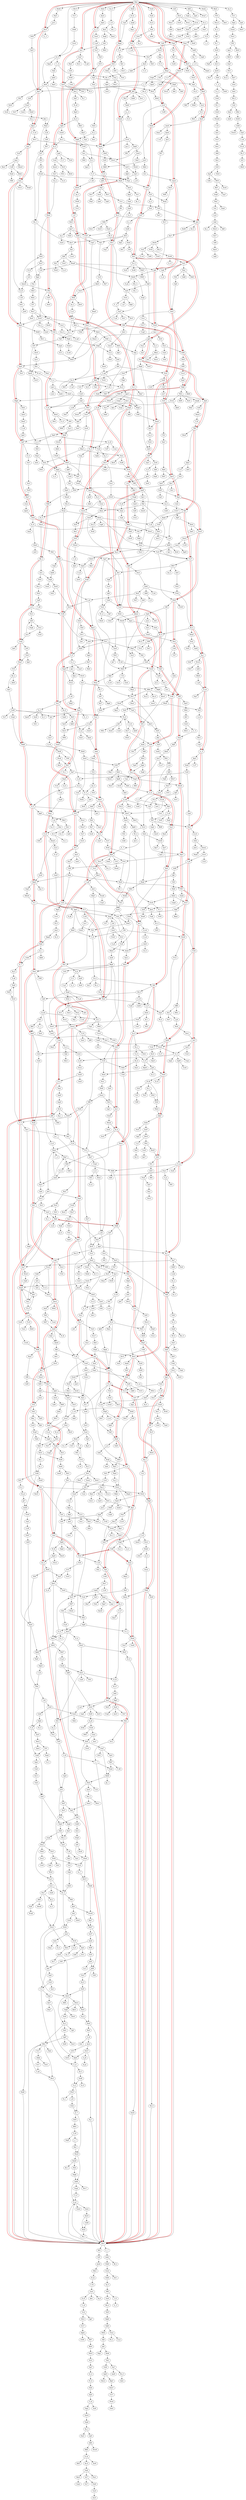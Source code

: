 digraph map {
	Zlp2->Hsr5 [color=red, style=bold];
	Hsr5->Dpz7 [color=red, style=bold];
	Dpz7->Bjm1 [color=red, style=bold];
	Bjm1->Qrj2 [color=red, style=bold];
	Qrj2->Isn2 [color=red, style=bold];
	Isn2->Rxp4 [color=red, style=bold];
	Rxp4->Tqn9 [color=red, style=bold];
	Tqn9->Hqg4 [color=red, style=bold];
	Hqg4->Gjd7 [color=red, style=bold];
	Gjd7->Wey7 [color=red, style=bold];
	Wey7->Aru6 [color=red, style=bold];
	Aru6->Kzb0 [color=red, style=bold];
	Kzb0->Grd8 [color=red, style=bold];
	Grd8->Fpq5 [color=red, style=bold];
	Fpq5->Syp3 [color=red, style=bold];
	Syp3->Poh7 [color=red, style=bold];
	Poh7->Mqy1 [color=red, style=bold];
	Mqy1->E_d1 [color=red, style=bold];
	E_d1->R_l7 [color=red, style=bold];
	R_l7->Yhz2 [color=red, style=bold];
	Yhz2->Unk1 [color=red, style=bold];
	Unk1->Cl_4 [color=red, style=bold];
	Cl_4->Jdi9 [color=red, style=bold];
	Jdi9->Odv7 [color=red, style=bold];
	Zlp2->Mqg2 [color=red, style=bold];
	Mqg2->Olc6 [color=red, style=bold];
	Olc6->Npz6 [color=red, style=bold];
	Npz6->It_6 [color=red, style=bold];
	It_6->Ee_9 [color=red, style=bold];
	Ee_9->Fbv1 [color=red, style=bold];
	Fbv1->Dll6 [color=red, style=bold];
	Dll6->Etc9 [color=red, style=bold];
	Etc9->Yzu5 [color=red, style=bold];
	Yzu5->Kpv5 [color=red, style=bold];
	Kpv5->Dqc1 [color=red, style=bold];
	Dqc1->Zwx5 [color=red, style=bold];
	Zwx5->Pdo4 [color=red, style=bold];
	Pdo4->Vbr2 [color=red, style=bold];
	Vbr2->Urd0 [color=red, style=bold];
	Urd0->Qsf4 [color=red, style=bold];
	Qsf4->A_e1 [color=red, style=bold];
	A_e1->Vuy3 [color=red, style=bold];
	Vuy3->Xlx0 [color=red, style=bold];
	Xlx0->Iib4 [color=red, style=bold];
	Iib4->Ze_8 [color=red, style=bold];
	Ze_8->Dxm1 [color=red, style=bold];
	Dxm1->Hzk8 [color=red, style=bold];
	Hzk8->Ykk0 [color=red, style=bold];
	Ykk0->Odv7 [color=red, style=bold];
	Zlp2->Pzt3 [color=red, style=bold];
	Pzt3->Jdl3 [color=red, style=bold];
	Jdl3->Ppm0 [color=red, style=bold];
	Ppm0->Mcj8 [color=red, style=bold];
	Mcj8->Uvb7 [color=red, style=bold];
	Uvb7->Wln0 [color=red, style=bold];
	Wln0->Btc6 [color=red, style=bold];
	Btc6->Iw_5 [color=red, style=bold];
	Iw_5->Dng0 [color=red, style=bold];
	Dng0->Hvz7 [color=red, style=bold];
	Hvz7->Cmc4 [color=red, style=bold];
	Cmc4->Svk5 [color=red, style=bold];
	Svk5->Bqo3 [color=red, style=bold];
	Bqo3->Moq1 [color=red, style=bold];
	Moq1->Tse2 [color=red, style=bold];
	Tse2->Aok2 [color=red, style=bold];
	Aok2->Mqm7 [color=red, style=bold];
	Mqm7->Ol_8 [color=red, style=bold];
	Ol_8->Jto3 [color=red, style=bold];
	Jto3->Rhz2 [color=red, style=bold];
	Rhz2->Cot5 [color=red, style=bold];
	Cot5->Zac1 [color=red, style=bold];
	Zac1->Es_6 [color=red, style=bold];
	Es_6->Vkk2 [color=red, style=bold];
	Vkk2->Yrr2 [color=red, style=bold];
	Yrr2->Mnp7 [color=red, style=bold];
	Mnp7->Odv7 [color=red, style=bold];
	Zlp2->Nsq1 [color=red, style=bold];
	Nsq1->Rex6 [color=red, style=bold];
	Rex6->Jvr4 [color=red, style=bold];
	Jvr4->Upm3 [color=red, style=bold];
	Upm3->Jja6 [color=red, style=bold];
	Jja6->Ncu6 [color=red, style=bold];
	Ncu6->Ksf6 [color=red, style=bold];
	Ksf6->Ydg9 [color=red, style=bold];
	Ydg9->D_a0 [color=red, style=bold];
	D_a0->Krv8 [color=red, style=bold];
	Krv8->Ggz8 [color=red, style=bold];
	Ggz8->Iqk6 [color=red, style=bold];
	Iqk6->Qhm2 [color=red, style=bold];
	Qhm2->Yww0 [color=red, style=bold];
	Yww0->Yef3 [color=red, style=bold];
	Yef3->Nq_2 [color=red, style=bold];
	Nq_2->Q_m8 [color=red, style=bold];
	Q_m8->Zfp9 [color=red, style=bold];
	Zfp9->C_g8 [color=red, style=bold];
	C_g8->Ylb3 [color=red, style=bold];
	Ylb3->Dpb1 [color=red, style=bold];
	Dpb1->Amm2 [color=red, style=bold];
	Amm2->Xxp9 [color=red, style=bold];
	Xxp9->Aqa7 [color=red, style=bold];
	Aqa7->Wcc7 [color=red, style=bold];
	Wcc7->Jsj2 [color=red, style=bold];
	Jsj2->R_j5 [color=red, style=bold];
	R_j5->Fv_6 [color=red, style=bold];
	Fv_6->Vn_9 [color=red, style=bold];
	Vn_9->Cie7 [color=red, style=bold];
	Cie7->Odv7 [color=red, style=bold];
	Zlp2->Inx1 [color=red, style=bold];
	Inx1->Syr9 [color=red, style=bold];
	Syr9->Ogf3 [color=red, style=bold];
	Ogf3->Zn_9 [color=red, style=bold];
	Zn_9->Dlm8 [color=red, style=bold];
	Dlm8->Plt2 [color=red, style=bold];
	Plt2->Pcl0 [color=red, style=bold];
	Pcl0->T_s4 [color=red, style=bold];
	T_s4->Ryk0 [color=red, style=bold];
	Ryk0->Ofw6 [color=red, style=bold];
	Ofw6->Fkf4 [color=red, style=bold];
	Fkf4->Rk_2 [color=red, style=bold];
	Rk_2->J_r0 [color=red, style=bold];
	J_r0->Uwj4 [color=red, style=bold];
	Uwj4->Msq7 [color=red, style=bold];
	Msq7->Mak0 [color=red, style=bold];
	Mak0->Ui_5 [color=red, style=bold];
	Ui_5->Mgx4 [color=red, style=bold];
	Mgx4->Ivc1 [color=red, style=bold];
	Ivc1->Vbe2 [color=red, style=bold];
	Vbe2->Qqs0 [color=red, style=bold];
	Qqs0->Nxo6 [color=red, style=bold];
	Nxo6->Sbi1 [color=red, style=bold];
	Sbi1->Cwj6 [color=red, style=bold];
	Cwj6->Qmc3 [color=red, style=bold];
	Qmc3->Gjw6 [color=red, style=bold];
	Gjw6->Ikr5 [color=red, style=bold];
	Ikr5->Ovi2 [color=red, style=bold];
	Ovi2->Yoe1 [color=red, style=bold];
	Yoe1->Qu_0 [color=red, style=bold];
	Qu_0->Odv7 [color=red, style=bold];
	Zlp2->Q__5 [color=red, style=bold];
	Q__5->H__8 [color=red, style=bold];
	H__8->Oqb8 [color=red, style=bold];
	Oqb8->Ebw0 [color=red, style=bold];
	Ebw0->I_b7 [color=red, style=bold];
	I_b7->Waf0 [color=red, style=bold];
	Waf0->Kse3 [color=red, style=bold];
	Kse3->Dfq3 [color=red, style=bold];
	Dfq3->Vfm7 [color=red, style=bold];
	Vfm7->Ou_5 [color=red, style=bold];
	Ou_5->Apm8 [color=red, style=bold];
	Apm8->Yss4 [color=red, style=bold];
	Yss4->Kc_9 [color=red, style=bold];
	Kc_9->Glq7 [color=red, style=bold];
	Glq7->Pjf5 [color=red, style=bold];
	Pjf5->Noi2 [color=red, style=bold];
	Noi2->Hhw6 [color=red, style=bold];
	Hhw6->Dqu7 [color=red, style=bold];
	Dqu7->Pfs7 [color=red, style=bold];
	Pfs7->Fut6 [color=red, style=bold];
	Fut6->Asi5 [color=red, style=bold];
	Asi5->N_z2 [color=red, style=bold];
	N_z2->Hj_7 [color=red, style=bold];
	Hj_7->Yik8 [color=red, style=bold];
	Yik8->Ppb5 [color=red, style=bold];
	Ppb5->Jlg4 [color=red, style=bold];
	Jlg4->Siu3 [color=red, style=bold];
	Siu3->Fff7 [color=red, style=bold];
	Fff7->Dp_3 [color=red, style=bold];
	Dp_3->Mqj0 [color=red, style=bold];
	Mqj0->Fbk8 [color=red, style=bold];
	Fbk8->Odv7 [color=red, style=bold];
	Zlp2->Prg4 [color=red, style=bold];
	Prg4->Xks5 [color=red, style=bold];
	Xks5->Kkz0 [color=red, style=bold];
	Kkz0->Ryy9 [color=red, style=bold];
	Ryy9->Ijn4 [color=red, style=bold];
	Ijn4->Pwj7 [color=red, style=bold];
	Pwj7->Anb3 [color=red, style=bold];
	Anb3->Pmy0 [color=red, style=bold];
	Pmy0->Oef7 [color=red, style=bold];
	Oef7->I_r8 [color=red, style=bold];
	I_r8->Pah2 [color=red, style=bold];
	Pah2->Eg_6 [color=red, style=bold];
	Eg_6->Svg9 [color=red, style=bold];
	Svg9->P_i5 [color=red, style=bold];
	P_i5->Oic3 [color=red, style=bold];
	Oic3->Owy8 [color=red, style=bold];
	Owy8->Frf3 [color=red, style=bold];
	Frf3->Alv1 [color=red, style=bold];
	Alv1->Cei5 [color=red, style=bold];
	Cei5->Haj0 [color=red, style=bold];
	Haj0->Yr_7 [color=red, style=bold];
	Yr_7->Iv_5 [color=red, style=bold];
	Iv_5->Zaa7 [color=red, style=bold];
	Zaa7->Xmp0 [color=red, style=bold];
	Xmp0->C_c2 [color=red, style=bold];
	C_c2->Pbb6 [color=red, style=bold];
	Pbb6->Bxx7 [color=red, style=bold];
	Bxx7->Seq5 [color=red, style=bold];
	Seq5->Eag8 [color=red, style=bold];
	Eag8->Ckz5 [color=red, style=bold];
	Ckz5->Ehe4 [color=red, style=bold];
	Ehe4->Puf8 [color=red, style=bold];
	Puf8->Sim2 [color=red, style=bold];
	Sim2->Wbe6 [color=red, style=bold];
	Wbe6->Odv7 [color=red, style=bold];
	Zlp2->Czj9 [color=red, style=bold];
	Czj9->Mng1 [color=red, style=bold];
	Mng1->Sdw9 [color=red, style=bold];
	Sdw9->Awf1 [color=red, style=bold];
	Awf1->Ced7 [color=red, style=bold];
	Ced7->Mst7 [color=red, style=bold];
	Mst7->Jgc0 [color=red, style=bold];
	Jgc0->Piv4 [color=red, style=bold];
	Piv4->Xja6 [color=red, style=bold];
	Xja6->Tlk3 [color=red, style=bold];
	Tlk3->Tlj6 [color=red, style=bold];
	Tlj6->Yva7 [color=red, style=bold];
	Yva7->Rz_0 [color=red, style=bold];
	Rz_0->Sg_1 [color=red, style=bold];
	Sg_1->N_x0 [color=red, style=bold];
	N_x0->A__0 [color=red, style=bold];
	A__0->Vlw1 [color=red, style=bold];
	Vlw1->V_p9 [color=red, style=bold];
	V_p9->Dvo7 [color=red, style=bold];
	Dvo7->Dow6 [color=red, style=bold];
	Dow6->Eph9 [color=red, style=bold];
	Eph9->Pwe5 [color=red, style=bold];
	Pwe5->Qdg7 [color=red, style=bold];
	Qdg7->Anb1 [color=red, style=bold];
	Anb1->Boo3 [color=red, style=bold];
	Boo3->Dzf2 [color=red, style=bold];
	Dzf2->Y_n4 [color=red, style=bold];
	Y_n4->Kbe0 [color=red, style=bold];
	Kbe0->E_j3 [color=red, style=bold];
	E_j3->Bpi1 [color=red, style=bold];
	Bpi1->Tsj9 [color=red, style=bold];
	Tsj9->Ha_2 [color=red, style=bold];
	Ha_2->Izu2 [color=red, style=bold];
	Izu2->Hla3 [color=red, style=bold];
	Hla3->Odv7 [color=red, style=bold];
	Mmf4->Bk_6;
	T_f4->Sys4;
	Si_8->Vhs9;
	Syl8->Gvz2;
	Uzd7->Ahn0;
	Ahu7->Fdw5;
	Wcc7->Jsf1;
	Kxp2->Crl7;
	Hvr1->Ipt1;
	Piv4->Snx5;
	Tlb4->Nor0;
	Jdl3->Kqh6;
	Nte7->Phg5;
	Arf2->Sav8;
	Dpb1->Vmr3;
	Puo0->Orn7;
	Hu_8->Eey3;
	Elu7->Maa3;
	Rhn6->Gc_3;
	Dvx6->Ery6;
	Kse3->Ffn9;
	Mbi1->Fbj4;
	Tib6->Uun2;
	Q__4->D_l1;
	Yoe1->Hav9;
	Zky5->Ysg1;
	Ej_4->Nhh6;
	Af_1->Nfc5;
	Rhn6->Srt3;
	Naz1->Cuy5;
	Twc4->I_q7;
	Pla6->R_b5;
	Uhg8->Xc_0;
	Tmx9->Seh3;
	Xru2->Swk3;
	Ya_3->Zqw8;
	Clp7->Hsj1;
	Aho4->Eur8;
	B_a4->Hjh5;
	Tpy7->Pse6;
	Zfy3->Fbw6;
	Tjx6->Sbv6;
	Jad9->Chf2;
	Kxr1->Ajx2;
	Joh5->Ia_0;
	Uc_6->Er_3;
	Dfq3->Id_0;
	Glb0->Qfw3;
	Mng1->Xil3;
	Xdw0->Hlr9;
	Dsj7->Amf4;
	Ry_3->Ksp3;
	Ho_8->Ugn0;
	Rnn7->O_b0;
	Iqa5->Naz1;
	Wip6->Jy_6;
	Anc0->Xgd3;
	Syp3->D__2;
	Vvc4->Iqp7;
	G_i8->Gii2;
	Twa2->K_j2;
	Cen4->Vjy3;
	Aau1->Wip6;
	Dn_6->D_q8;
	Fiz2->Dey3;
	Urr4->E_v0;
	Tiy3->Nak5;
	Myh1->Mam1;
	Bwk9->Rgv7;
	Yvq7->Qsf6;
	Auk2->Bf_2;
	Pno1->Kkv9;
	Dx_8->Xhl5;
	Jjw8->Afx6;
	Fuk2->Oug2;
	Fsm9->X_m9;
	Esh2->Ede3;
	Avc6->Dzn8;
	Fjh4->Srq3;
	Zad1->Bsq1;
	Dxh8->Pej3;
	Aa_3->Onc9;
	Ko_8->Bih7;
	Fdi1->Gzk6;
	Qvp5->Bxw6;
	Iyi6->Kcn8;
	Amq8->Xbq7;
	Yiw4->Qgt3;
	Nte0->P_f4;
	Dm_3->Mhn1;
	Usb6->Fma9;
	Elw1->Hmi2;
	Unc6->Igw7;
	Mja9->Ehb7;
	Pwe5->R_u5;
	Cf_1->Vuh8;
	Aen0->Eo_0;
	Bwj8->Xva2;
	Ggc8->Cn_5;
	Ebt1->Yeu7;
	X_j4->Jwp9;
	Yhb3->Jie7;
	Ktv4->Kq_1;
	Bff6->Mfu1;
	Rze8->Cki3;
	Bzg2->Cbe2;
	Uon2->Ana1;
	Twa2->Pb_2;
	Wsk1->Udc2;
	Kwd6->E_v3;
	Qbl8->I_i3;
	Ndl2->Dux1;
	Ibe0->Bj_8;
	Pdo4->Pwh5;
	Hqp5->Msl3;
	Elh1->Wiq1;
	Goq7->Gdr3;
	Zvm5->Bv_5;
	Yyu7->Knx9;
	Yc_5->Tjx6;
	Hry6->Awv5;
	Nmo3->N_f9;
	Erw4->Jp_9;
	Mca6->Ahz2;
	Yc_5->Fmb2;
	Hry6->Ufe7;
	F_b5->Wqf5;
	Wjs6->Yit1;
	Q_k0->Yyu7;
	Uus6->Sqd2;
	Unk1->Maz3;
	Fbg9->Zdn7;
	Aks8->Jnj3;
	Vkc1->Kr_0;
	P_z6->Iwd5;
	V_j0->Vy_0;
	Yoz1->Ky_3;
	Aey5->Vyz0;
	Xyj5->Cdl4;
	Pzt3->C_n9;
	Ggk7->Xah6;
	Pdf9->Fsv2;
	W_y1->Msx6;
	Zad1->Co_4;
	Dno4->Af_1;
	Bmz2->Zm_9;
	Qdq4->Vmt1;
	Oex2->Hnx3;
	Ypo7->Ayj5;
	Q_v8->Uef7;
	Wnh0->Jvh2;
	Aie4->Pwm8;
	Tlk3->Nbu0;
	Vfm7->Dwm7;
	Wse8->Bgs3;
	Kjl8->Pql8;
	Uri4->Mwa6;
	Mri3->Ujg3;
	Gac0->Ajh1;
	F_d0->Bdq5;
	Smt1->Caa9;
	Yjy3->Oba2;
	Qgz5->H_g6;
	Y__4->Doh9;
	Z_o1->Afs4;
	Umg3->Tiy3;
	Vmj0->Mgv4;
	Hba2->Jzu3;
	Hfb6->Rz_8;
	O_t1->Q__2;
	Qfb5->Aje4;
	Dcg9->Oun4;
	Guo2->Xot1;
	B_h2->Bpm0;
	Kgq9->Bfi3;
	Eco9->Cf_1;
	V__9->Unx8;
	Ekf7->Wml2;
	F_y4->Syi8;
	Dcm1->Mnp4;
	Rdd0->Ajz1;
	Zhp6->Abl4;
	Okf1->Rdk9;
	A_b6->Slo0;
	Sg_1->Zsk4;
	Eoh1->Yul2;
	Rxd1->Ple5;
	Jsp6->Pos8;
	Rn_2->Abh5;
	Mqm7->Pri6;
	Ike2->Aoe9;
	Fxw6->Nfh5;
	Upr5->Vva5;
	Amz3->Afb8;
	Dfx9->Jtg0;
	Dng0->Akf2;
	Hqp5->Hry6;
	Wr_4->Ijw3;
	Hmh0->D_p4;
	Jsp6->P_r7;
	Dg_6->M_i2;
	V_j3->Ibe0;
	Ejg8->Uvd2;
	Yoj5->Rg_8;
	Yrc1->Bls0;
	Roe7->Nln9;
	Qio8->Nj_6;
	Zws3->Uiw9;
	Vbq1->Vkh8;
	Opi4->Iyh8;
	Rxr7->Uyd4;
	Fw_5->Ecy9;
	Ya_3->Quz6;
	Aan8->Dmy1;
	Hfb6->Dm_6;
	Bii5->E__1;
	Hvw4->Rrh7;
	Nwo5->D_e7;
	Gqa4->Zyu9;
	Yqb0->Twa2;
	Txk1->Dsj7;
	Ycx9->Nfy7;
	Rir8->Djb9;
	Glf8->Gel9;
	Rgi4->Sro5;
	Mnu1->Glb0;
	Brl3->Zlq0;
	Gjo3->N_e7;
	Mgf2->Dli8;
	Kdo0->Mjy3;
	Pf_6->Iac9;
	Xdw0->Uc_9;
	Pza1->Zcj7;
	Pn_8->Jht7;
	Fpy6->Szm8;
	Pah2->Pok5;
	Kjs0->V_z1;
	Dfe2->Unc6;
	Uzy4->Gln4;
	Zzd5->Qbl9;
	Ey_9->Bkb1;
	O_k2->Kue5;
	Azl8->Nug8;
	Apy4->Umg3;
	Nne0->Ido1;
	Jvr4->Uwf9;
	Mmf4->Yvq7;
	Zod1->Tp_4;
	Qwj9->Wm_0;
	Rdd0->Brs6;
	Uni6->Uti7;
	Co_3->Cay5;
	Nff4->C_f1;
	Ol_8->Gye7;
	Dfq3->Uke1;
	Hob3->Cmp9;
	Vbe2->Ubl8;
	Pxq8->Zgn9;
	Poh7->Si_1;
	Was7->Ovi5;
	Wln0->Jbw6;
	Ons7->Ue_6;
	Cnf9->Nea6;
	Ej_4->Nfj5;
	Rwt1->Qfn0;
	Tqn9->Xwi1;
	Iql5->Pav5;
	Ntz1->Ee_6;
	Q_m8->Zfm2;
	Yqm0->P_y4;
	Ecw2->Qkz6;
	Goi4->Nax7;
	Ami0->Gja8;
	Bzg2->Npp7;
	Jps3->Qad2;
	Fp_4->Cjj6;
	Uh_0->Yjz2;
	Oxn7->Gah6;
	Nh_5->Uqv9;
	U_g6->Emb1;
	Epo4->T_w5;
	Cpt8->Jf_2;
	W_l6->Beu9;
	Ggk7->Xne3;
	Ydg9->Rdd4;
	Aae4->Ot_1;
	Olc6->Zdl1;
	Zoj0->Kn_1;
	Dwd1->Dv_5;
	Kya5->Ckj8;
	Gac0->Xq_9;
	Zzd5->Orx5;
	Bga1->H_f1;
	Egq3->O_c1;
	Ruq3->Dwd1;
	Scy3->Dn_6;
	Zfp9->Uri4;
	Omm2->Wqo8;
	Weo3->Ojm4;
	Fye6->Ykd2;
	Fw_5->Kvd6;
	Fzo1->Uzy4;
	Sid1->Jje9;
	Nvq9->Tdz6;
	Dg_6->Zky2;
	Pey7->Afh0;
	Q_v8->Cca2;
	Pfj0->Dmr6;
	Qyv8->Bur7;
	Rv_0->Hrf3;
	Nrw7->E_p4;
	Wjk7->P_d6;
	Roh8->Ekr0;
	Nui2->Sud3;
	Ed_1->Ybz5;
	Tlb4->Amq8;
	K_c5->Uli2;
	M_b6->Nfp1;
	Urr4->P__0;
	Dfq3->Ko_8;
	Nuf3->Amz3;
	Ofw6->Nux8;
	Yez1->Nnw3;
	Cei5->Jku4;
	Izu2->Svb3;
	Ert8->Fye6;
	Jsj2->R_j5;
	Cqm6->Nzr5;
	Egq3->Ppf7;
	Adc6->Dpz7;
	Syk0->Pch4;
	Qqs0->Oxt3;
	Wtl9->Aml3;
	Bkg8->Yhz2;
	Azn6->Equ7;
	Ruq3->Gli6;
	Zn_6->Yc_5;
	Iar8->Vcg7;
	Ctm9->U_v6;
	Uc_6->Nzr5;
	Zuk5->Hfa8;
	Nsn9->Axi9;
	Kng0->Yhz2;
	B_m0->Ol_3;
	T__7->Rsa6;
	Xhg3->Acs2;
	Tc_5->Q_d9;
	Fua1->Azn6;
	Q_m8->Csj5;
	Ggz8->Oex2;
	Fye6->Ith1;
	Pke5->Fvo0;
	Hob3->Eco9;
	Voy1->Xmp0;
	F_e5->Uhg8;
	Ptv6->Uhl8;
	Zaa7->Fen4;
	Dhg9->Djc2;
	Mn_7->K_g1;
	Oki5->Mm_3;
	Hxb1->Tmg3;
	Pxr1->Xhg3;
	R_l7->Xsi2;
	Gim5->Eyl5;
	Tz_9->Z_v5;
	Xar1->Rej7;
	Ckr6->Dfq3;
	Cij4->Dex8;
	Gke8->Nnw3;
	Wwh7->T_s4;
	Qli4->U_g6;
	Aae4->Ykk0;
	Jsj2->O_a0;
	Iib4->G_z7;
	Vcg7->Dka9;
	Ueb4->Yss4;
	Ybr1->Dcm1;
	Bmz2->Oex2;
	Rxd1->J_y6;
	Ee_9->Ijn4;
	Hqt5->X_r3;
	Cyz1->Kv_5;
	Gjd7->Uus6;
	Oqb8->Ot_4;
	Ysx8->A_d3;
	Ndv8->Bpk6;
	Yww0->Cpt8;
	Brl3->Vhj7;
	Bwt5->Mui4;
	F_c1->Y_x0;
	Bwq7->Hhz5;
	Zvm5->Sxt0;
	Hyn3->Wgr3;
	Raz5->Yik8;
	Nfv7->Vlw1;
	Fpq5->Hvn2;
	W_x7->Qbr1;
	P_z7->Fxg1;
	Bkg8->Vbe2;
	Kzb0->Yqm0;
	Fbk8->Rem2;
	Tur9->Yva7;
	R_j0->Meq1;
	Jxq6->Nju3;
	Prg4->P_c4;
	P_z6->Nfv7;
	Zfp9->Ptv6;
	T__6->Kh_3;
	Dk_6->Cal6;
	Rir8->Z_a2;
	Nrw7->Zgn0;
	Hqt5->Gjd7;
	Ofw6->Krv8;
	Brl3->Hyv7;
	Dll6->Jt_1;
	Dhp3->Esh2;
	Vgg9->Tc_2;
	B_m0->Asu0;
	Ilb6->Y_o9;
	Aey5->Tlo3;
	Tjq6->Nqx4;
	Axs1->Dka9;
	Ofi1->V_i0;
	Xsi2->Shn8;
	Rvq0->Hqt3;
	Vyk9->Voy1;
	Eph9->Nwo5;
	Cie7->Vn_9;
	Oya0->Mzg4;
	J_y6->Kio4;
	O_k2->Xmr3;
	M_d4->Elc8;
	Vmj0->Arl7;
	B_a4->Qe_8;
	Blk6->B_a4;
	F_y4->Fqq3;
	Poi6->Idy9;
	Pv_6->Poi6;
	Zr_4->Pv_6;
	Nrr2->Yup7;
	Xlh7->Bkr6;
	Hgb4->Xlh7;
	U_r0->Vvc4;
	R_x5->U_r0;
	U_f4->Gac0;
	B_n2->U_f4;
	Hko1->B_n2;
	Bif3->Ujl5;
	Odv7->Bif3;
	Hqv0->Oql5;
	Mne3->Far7;
	Q_j0->Zoj0;
	Xyj5->Mfv5;
	Eri9->Xyj5;
	Njn1->Eri9;
	Kea1->Aki8;
	V_i6->Qzi1;
	Giw6->Wmm6;
	Ef_1->Giw6;
	J_q1->Ad_0;
	Po_7->Sev6;
	Elp7->Po_7;
	Ftt5->Nm_8;
	Zlp2->Rks8;
	Wve0->Odn0;
	Urc7->Wve0;
	Rum7->Urc7;
	Kkg7->Rum7;
	Vxh6->Ogt9;
	Txk1->Vxh6;
	Slj9->Jai6;
	Mfx8->Slj9;
	Yqb0->Mfx8;
	Tdr9->Hgk0;
	Vyy6->Wh_4;
	Tg_5->Nff4;
	Xob8->Tg_5;
	Auk2->Ubh9;
	Odv7->V__7;
	Ixi5->Hbr6;
	M_n2->Hh_5;
	U_e6->M_n2;
	Oyj0->U_e6;
	Cob0->Oyj0;
	Md_4->Cnl2;
	Onb1->Md_4;
	Zaq7->Ntz1;
	Rdv5->Zaq7;
	Agz1->Rdv5;
	Pif2->Agz1;
	Puw1->Pif2;
	Eum4->Puw1;
	Qz_5->Tzv1;
	Qu_0->Odv7;
	Ehd8->Odv7;
	Rex8->Zhl8;
	Qu_0->Rex8;
	Kgs9->Qu_0;
	Mgf2->W_l6;
	Tai4->Arl8;
	Ssc8->Nvq9;
	Blq1->Ssc8;
	Vdx3->Blq1;
	Zne2->Ovi2;
	Dnm3->Xdf4;
	Ghv9->Ikr5;
	Ads1->Ghv9;
	Siq5->Qms6;
	Tib6->Xdb7;
	Aey8->Tib6;
	Qmc3->Aey8;
	Cwj6->Qmc3;
	Sbz3->Qmc3;
	Cwj6->Fwu2;
	Sbi1->Cwj6;
	Ksj5->Qjp3;
	Bcv3->Sbi1;
	Qqs0->Nxo6;
	Yoo8->Nxo6;
	Nwo5->Oxt3;
	Pja5->Nwo5;
	Bjt6->Qqs0;
	Cal6->B_m0;
	Vbe2->Cal6;
	Ivc1->Vbe2;
	Bkn8->Vbe2;
	Qgz5->Bkn8;
	Mhw9->Ivc1;
	Mgx4->Oap5;
	Ui_5->Jgg8;
	Zn_6->Ui_5;
	A_d3->Zn_6;
	Mak0->A_d3;
	Frl5->Rn_2;
	Msq7->Frl5;
	Uwj4->Msq7;
	Azl8->Oru1;
	Xiu2->Azl8;
	Hm_2->Hvk1;
	Dtc6->Hm_2;
	Rk_2->Zyi1;
	Fkf4->Rk_2;
	Ofw6->Fkf4;
	Rfu6->Fkf4;
	Eju7->Rfu6;
	Cry8->Eju7;
	Qpk7->Cry8;
	Ofw6->Qpk7;
	Ryk0->Ofw6;
	Pmr8->Ofw6;
	Bvw6->Ahk4;
	T_s4->Xdw0;
	Dx_8->T_s4;
	Gdq6->Dx_8;
	Nzp6->Gdq6;
	Pcl0->Nzp6;
	Plt2->Pcl0;
	Qmm5->Plt2;
	Buo7->W_l0;
	Dkk4->Buo7;
	Zn_9->Dlm8;
	Cm_2->Dlm8;
	Kom4->Ons7;
	Ogf3->Zn_9;
	Gam8->De_0;
	Syr9->Ogf3;
	Ey_9->Ogf3;
	Syr9->Jlw2;
	Hnb8->Syr9;
	Ssl4->Hnb8;
	Xhq7->Ssl4;
	Avg7->Xhq7;
	Zlp2->Inx1;
	Ixk1->Inx1;
	Raq8->Ixk1;
	C_r0->Ryn1;
	Um_5->C_r0;
	T__7->Odv7;
	Izu2->Hla3;
	Ha_2->Izu2;
	M_o7->Xej9;
	N_r8->M_o7;
	Ha_2->P_n7;
	Cqm6->Bzg2;
	Rnn7->Cqm6;
	Bpi1->Tsj9;
	Sxt0->T_w0;
	Pla6->Bac3;
	Bpi1->Pla6;
	E_j3->Bpi1;
	Rzt4->Bpi1;
	Ccs4->Dg_6;
	E_j3->Tdc5;
	Rvq0->E_j3;
	J_j3->Oel6;
	Kbe0->J_j3;
	Pql5->Kbe0;
	Y_n4->Qgt6;
	Dzf2->Y_n4;
	O_a0->Fbg9;
	Qio8->O_a0;
	Z_u2->Mfu4;
	Boo3->Dzf2;
	Kit0->Dzf2;
	Anb1->Boo3;
	Hmt9->Anb1;
	Dfe2->Hmt9;
	Pwe5->Qdg7;
	M_d4->Ed_1;
	Pwe5->M_d4;
	Eph9->Pwe5;
	Jjc6->Pwe5;
	Bra5->Z_v5;
	Eph9->Vvn0;
	Dow6->Eph9;
	Fvc2->Pgy4;
	Dow6->Fvc2;
	Dvo7->Dow6;
	Ofi1->Dow6;
	Xsi2->Ofi1;
	Sfg9->Xsi2;
	Dvo7->Sfg9;
	V_p9->Dvo7;
	Hob3->Dvo7;
	Nhi8->Hob3;
	Atd8->Jlj8;
	V_p9->Atd8;
	Kzu4->V_p9;
	Omm2->Kzu4;
	Dsf2->Omm2;
	K_d1->Dsf2;
	Vlw1->K_d1;
	Ujp4->Vlw1;
	Dza8->Ysx8;
	Xpy2->Dza8;
	A__0->Xpy2;
	A_c0->Rbr2;
	Xir6->A_c0;
	Qcl6->Hbo6;
	Sg_1->Hvw4;
	Sqn8->Sg_1;
	Nui2->Sqn8;
	Rmq5->Nui2;
	Rz_0->Rmq5;
	Pch4->Rz_0;
	Pzh3->Pch4;
	Aai5->Pzh3;
	Tlj6->Yva7;
	Bzp6->Utx9;
	Tlj6->Bzp6;
	As_6->Tlj6;
	Tch3->Hju1;
	Qhp7->T_s5;
	Tlk3->Qhp7;
	Xja6->Tlk3;
	V_f4->Tlk3;
	Mnu4->V_f4;
	Gnl0->Mnu4;
	Xja6->Gnl0;
	Piv4->Xja6;
	Ko_8->Apy4;
	Dhg9->Ckr6;
	Io_3->Hba2;
	Vej8->Jgc0;
	Fw_5->Wld9;
	Mst7->Fw_5;
	Ced7->Mst7;
	Nne0->Ilv8;
	Brl3->Nne0;
	Gml8->Brl3;
	Jz_4->Zta2;
	Yiz0->Jz_4;
	Fxg1->Awf1;
	Idp9->Fxg1;
	Gyt5->Idp9;
	Sdw9->Nnw3;
	J__5->Mz_9;
	Mng1->Pxq8;
	Czj9->Mng1;
	Ul_5->Mng1;
	Ejg1->Ul_5;
	Rwx5->Ejg1;
	Zlp2->Czj9;
	Os_2->Rwt1;
	Txg0->Os_2;
	Qfb5->Txg0;
	Ibh4->Ykk0;
	Jn_1->Wxj7;
	Kqy8->Ktv4;
	Qae8->Kqy8;
	Xzq1->Qae8;
	Cl_4->Xzq1;
	Unk1->Cl_4;
	Q_d9->Ewc2;
	Irw4->Q_d9;
	Ty_9->Irw4;
	Unk1->Ty_9;
	Yhz2->Unk1;
	Asu0->Unk1;
	G_z7->Dno4;
	R_l7->Yhz2;
	R_l7->Q_k0;
	E_d1->R_l7;
	Gny8->R_l7;
	Qi_8->N_q7;
	Zla2->E_d1;
	V_j0->Zla2;
	Oxp9->Mqy1;
	Tqe7->Roq5;
	Q_v6->Rxd6;
	Zxn7->Q_v6;
	Syp3->Iqi3;
	Isa3->Syp3;
	Rsw4->Isa3;
	Grd8->Fpq5;
	Roe7->Fpq5;
	Grd8->Axi9;
	Kzb0->Grd8;
	Dcg9->Tmx9;
	Eph6->Dcg9;
	Fag0->Eph6;
	Kzb0->Fag0;
	Ghx8->Vkk1;
	Wey7->Aru6;
	Qpn0->Aru6;
	Zrn2->Qpn0;
	Gjd7->Wey7;
	Dwt9->Wey7;
	Auz3->Dwt9;
	E_z1->Voa7;
	Hqg4->Nnh1;
	Oya0->Hqg4;
	F_c1->Jps3;
	W_a2->F_c1;
	Tqn9->W_a2;
	Rxp4->Tqn9;
	Jcg4->Gf_5;
	Nbv1->Jcg4;
	Wdd5->Nbv1;
	Rxp4->Wdd5;
	Axh1->Rxp4;
	V_b5->Axh1;
	K_a5->V_b5;
	Qrj2->Isn2;
	Bhd2->Isn2;
	Cnf9->Bhd2;
	Jxp2->Cnf9;
	Yuc9->Jxp2;
	Bjm1->Qrj2;
	G_u4->Wtu7;
	Dpz7->Bjm1;
	Gb_2->Bjm1;
	Puo0->Vdm8;
	Hsr5->Dpz7;
	Jyv3->Hsr5;
	Bwb0->Wzj7;
	Zlp2->Bwb0;
	K_g1->Odv7;
	Mn_7->Odv7;
	Uxb8->Mui4;
	Bwt5->Uxb8;
	Opk9->K_g1;
	Jv_7->Muc9;
	J__7->Xla1;
	Bdh1->F_b5;
	Rcf5->Bdh1;
	Co_2->Jv_7;
	Zcb2->Jv_7;
	Ffw5->I_d3;
	Co_2->Ffw5;
	C_y1->Co_2;
	Qo_5->Nsd8;
	Epr7->Zgn0;
	Sag1->Epr7;
	Iog7->Y_i1;
	Cen4->Y_i1;
	Iog7->Tsp0;
	Hcb4->Iog7;
	Opi4->Svr1;
	Hcb4->Jse3;
	Kv_5->Hcb4;
	Vfh6->Jdy0;
	Kv_5->Vfh6;
	Hzh5->Kv_5;
	Cgv1->Y_f8;
	Kiy0->Cgv1;
	Ran7->Mm_3;
	Kiy0->Kag0;
	Jcv8->Kiy0;
	Dtd7->Aku5;
	Xcf5->Jcv8;
	Xcf5->O_j8;
	Ith1->Xcf5;
	Zo_2->Fin1;
	Ith1->Zo_2;
	Hyn3->Ith1;
	Bwq7->Smt1;
	D_t2->Bwq7;
	Hyn3->D_t2;
	Edt1->B_p0;
	Ple0->Nzr5;
	Gua0->Ple0;
	Apt5->Ple0;
	Rtj8->Apt5;
	K_x1->Bga1;
	Izl4->Gua0;
	Ywm2->Izl4;
	Elw1->Ywm2;
	Fya4->Elw1;
	P__0->Dlf2;
	Rhn6->P__0;
	Enr5->Fya4;
	Gf_1->Ace8;
	Nju3->Gf_1;
	Goa8->Rae4;
	Y_o9->Goa8;
	Jma4->Y_o9;
	Uab4->Ouy1;
	Sv_8->Uab4;
	J_d2->Jma4;
	Pid7->Ntc5;
	Raz5->Pid7;
	J_d2->Zre3;
	Xtm2->J_d2;
	Ump1->Z_o1;
	Zpz7->Ump1;
	R_j0->Fiv3;
	Vrc6->Dff0;
	Ems2->Dff0;
	Vrc6->Mss6;
	Ysa8->Vrc6;
	Qaz8->Bkg8;
	Ysa8->Mlm5;
	Xns9->Ysa8;
	Cij4->Zzn4;
	Tdh0->Wnh6;
	Kbq0->Tdh0;
	Nat4->Kbq0;
	Jve1->M_b6;
	Was7->Jve1;
	Wdu7->Was7;
	Yod5->G_l2;
	Yod5->Jtk2;
	Jhx6->Yod5;
	Tsg3->Jhx6;
	Wse8->Tsg3;
	Ynn4->Elu7;
	Wky2->Elu7;
	Acs2->Wky2;
	Waw9->Acs2;
	W_y1->Waw9;
	Ynn4->W_y1;
	Uga7->Ynn4;
	Igl8->Ueb4;
	Gcy5->Igl8;
	Tqq6->Gcy5;
	Wvg3->Uga7;
	T_n4->Edn1;
	Nb_9->Wvg3;
	Mzm6->Nb_9;
	Egq3->Dqu0;
	Ngw8->Egq3;
	Rsg3->Esh2;
	Sfz0->Rsg3;
	Ngw8->X_r3;
	Ctf7->Ngw8;
	Elh1->Ngw8;
	Gyv1->Elh1;
	Aws5->Gyv1;
	Ctf7->Aws5;
	Qvp5->Ctf7;
	Scy3->Jt_1;
	Qvp5->Scy3;
	Rjg4->Qvp5;
	Woy7->Qvp5;
	Uli7->Woy7;
	Hln5->Wab1;
	Ftj2->Hln5;
	Rjg4->Ftj2;
	Ob_3->Rjg4;
	Vci9->Rjg4;
	Wjl0->Mmp9;
	Hyv7->Ztj4;
	Pyl7->Ob_3;
	Irr9->Xvm6;
	Php5->Pyl7;
	Php5->Z_l8;
	Ckl2->Nyh5;
	Qeb5->Adc6;
	Zlp2->Zr_9;
	Gsw2->Zr_9;
	Huk6->Gsw2;
	Yvs7->Huk6;
	Zlp2->Khv5;
	Fbk8->Odv7;
	We_0->Odv7;
	Duu2->Fbk8;
	Dp_3->Mqj0;
	Dwl2->Mqj0;
	Wkz9->Dp_3;
	Fff7->Rcc5;
	Vew9->Fff7;
	Ctm9->Xes7;
	Siu3->Ctm9;
	Ppb5->Jlg4;
	Xru2->Jlg4;
	Fuk2->Xru2;
	Ppb5->Qhi5;
	Qwj9->Wl_6;
	Yw_4->Qwj9;
	Yik8->Vtd4;
	Tpy7->Kdk5;
	Hj_7->Tpy7;
	N_z2->Hj_7;
	Fua1->F_j2;
	N_z2->Fua1;
	Asi5->N_z2;
	Tc_5->Ogd9;
	Fut6->Asi5;
	Alu1->J_g4;
	Bff6->Alu1;
	Fut6->Bff6;
	Pfs7->Fut6;
	Fvg6->Rv_0;
	Hhw6->Dqu7;
	Nfv7->Gqa4;
	Csj5->Nfv7;
	Pf_6->Csj5;
	Gjo3->Tmg3;
	Pjf5->Noi2;
	Z__5->Noi2;
	Jfs5->Our6;
	Dhk1->Jfs5;
	Dqr5->Dhk1;
	Glq7->Pjf5;
	Icr2->Pjf5;
	Yos1->Icr2;
	Pdf9->Xhg3;
	Kc_9->Pdf9;
	Yss4->Kc_9;
	Wsk1->Zgx2;
	Gim5->Yss4;
	Xhn2->Gim5;
	Twn2->Xhn2;
	Fq_4->Twn2;
	Apm8->Fq_4;
	Ou_5->Apm8;
	Nux8->Apm8;
	Ppf7->Nux8;
	Yuq2->Ppf7;
	Q_v8->Ou_5;
	Kae7->Hqt5;
	Qgl1->Kae7;
	Cip4->Vfm7;
	Cxz8->Cip4;
	Dfq3->Vvi5;
	U_g6->Dfq3;
	Xsm4->U_g6;
	Rmg5->Kse3;
	Uep7->Rmg5;
	Vvx3->I_b7;
	Mnk8->Vvx3;
	Aq_3->Mnk8;
	Ebw0->Aq_3;
	Oqb8->Ebw0;
	C_b8->Ebw0;
	P_z7->C_b8;
	Yez1->Ot_4;
	Oqb8->Ivw8;
	H__8->Oqb8;
	Pz_2->Oqb8;
	Vke5->Pz_2;
	Thx2->Vke5;
	Glv5->H__8;
	Tlo8->Glv5;
	Vsu7->Tlo8;
	Yzm5->A_g0;
	Zlp2->Q__5;
	Xqx4->Q__5;
	Kyr4->Xqx4;
	Zlp2->Mic6;
	Jmy8->Odv7;
	Nrw7->Pq_7;
	G_i8->Ayc2;
	Biz9->G_i8;
	Jmy8->Biz9;
	Nzx5->Fp_8;
	Nuf3->Nzx5;
	Mah7->Jad9;
	Svf3->Joh5;
	Rmv5->Mah7;
	Nww6->Kgc7;
	Rmv5->Wok8;
	Tjq6->Odm4;
	Iyi6->Odm4;
	Nte0->Tjq6;
	Sem3->Ygi0;
	Dm_3->Sem3;
	Qsz5->Dm_3;
	Bxb6->Nte0;
	Rsa6->Bxb6;
	Wjk7->Rsa6;
	Ygz4->Wjk7;
	Sgf9->Kei6;
	Uon2->Kei6;
	Sgf9->Svb3;
	Eou9->Sgf9;
	H_q3->Eou9;
	Ndv8->Nkd7;
	Uc_6->Wgr3;
	Dlh2->Vgg9;
	Fvo0->Dlh2;
	Oou9->Fvo0;
	Ehe4->Fsf4;
	Ckz5->Ehe4;
	Mzt1->Ybr1;
	Klx4->Pyb8;
	Gqn8->Eag8;
	D_u2->Gqn8;
	Bxx7->Seq5;
	Aoo4->Wkf0;
	Pbb6->Bxx7;
	Glf8->Bxx7;
	Rup3->Glf8;
	C_c2->Cmt6;
	Xmp0->C_c2;
	Qbr1->Voy1;
	Xmp0->Qbr1;
	Zaa7->Xmp0;
	Gzp0->Xmp0;
	Htm6->Gzp0;
	Zaa7->Htm6;
	Abq8->Zaa7;
	Iv_5->Xar1;
	Nru0->Iv_5;
	Mxf3->Nru0;
	Wxj8->Mxf3;
	X_q6->Wxj8;
	Xq_6->X_q6;
	Haj0->Ar_1;
	Kf_6->Arp3;
	Gzv4->Kf_6;
	Hgz5->Gzv4;
	Alv1->Cei5;
	Frf3->Alv1;
	Eav4->Alv1;
	Wmn7->Yxs7;
	Frf3->Wwa1;
	Qnu0->Uoi2;
	Oic3->Owy8;
	Yqv9->Xmr3;
	Rir8->Yqv9;
	Ho_8->Rir8;
	Oic3->Ho_8;
	P_i5->Oic3;
	P_i5->Co_3;
	Pxr1->Mtp9;
	Hvr1->Pxr1;
	Fly8->Hvr1;
	Svg9->Itw6;
	Eg_6->Svg9;
	Kdo0->Yqm0;
	Pah2->Wne3;
	Sxq3->Tyg4;
	Oef7->I_r8;
	S_l1->Jpr4;
	Ect6->S_l1;
	Oef7->Ect6;
	Pmy0->Oef7;
	Djc2->Ga_0;
	Pmy0->Djc2;
	Y_x0->Hrp6;
	Itg9->Anb3;
	Vbq1->Pld1;
	Ijn4->Pwj7;
	Dvx6->Kwd6;
	Xin7->Mmf4;
	Ijn4->Xw_0;
	Goi4->Ijn4;
	Ryy9->Aan8;
	Kkz0->Ryy9;
	Yrc1->Ryy9;
	Vys2->Yrc1;
	Xks5->Kkz0;
	Doj5->Kkz0;
	Niw5->Doj5;
	Xks5->Niw5;
	Rxr7->Xks5;
	Prg4->Tic0;
	Zlp2->Prg4;
	Avc6->Prg4;
	Bzr6->Avc6;
	Aho4->B_h2;
	Zlp2->Ixt9;
	Zc_6->Xwy9;
	Faz3->Hhz5;
	Wbe6->Faz3;
	Rem2->Tc_2;
	Pke5->Rem2;
	Mby2->Pke5;
	Dcm1->Zvm5;
	Ejg8->Pqz4;
	Dcm1->Nkk2;
	Vp_4->Dcm1;
	Fbp4->Vp_4;
	Roh8->Pzf0;
	Bxu1->Roh8;
	Vn_9->Fv_6;
	R_j5->Zzd5;
	A_s4->M_b1;
	D_c6->Yld1;
	Yjy3->D_c6;
	Gli6->Yjy3;
	Azn6->Ekg7;
	Eki9->N_v2;
	Ctx6->Dxm1;
	Hu_8->Fek5;
	Ze_8->Oh_3;
	G_r9->Ycp8;
	Dk_6->G_r9;
	Iib4->Dk_6;
	Uh_0->Iib4;
	Flz3->V_i0;
	Shn8->Flz3;
	Kda0->Shn8;
	Bwk9->Ypo7;
	Rny4->Bwk9;
	Vuy3->Rny4;
	A_e1->Vuy3;
	Nfp1->P_z6;
	A_e1->V__9;
	Qsf4->A_e1;
	Xki6->A_e1;
	Hxb1->Bgd8;
	Ecf6->Hxb1;
	Urd0->Qsf4;
	Ahu7->Qsf4;
	Tim9->Pn_8;
	Vbr2->Urd0;
	Hfb6->Urd0;
	Ujb2->Hfb6;
	Uni6->Ujb2;
	Pdo4->Vbr2;
	Jcx2->Ise3;
	Itl8->Sja6;
	Zwx5->Pdo4;
	Zwx5->Nmo3;
	Uww7->Bgl7;
	Gie4->Uww7;
	Kpv5->Vgn5;
	Maj7->Mja9;
	Fil2->Maj7;
	Oad2->Qti3;
	Qli4->Etc9;
	Jvh9->Qli4;
	Si_8->Jvh9;
	Zaw3->Si_8;
	Ahr2->Zaw3;
	Dll6->Ahr2;
	Fbv1->Dll6;
	Rer0->Dll6;
	Twc4->F__4;
	Ee_9->Fbv1;
	It_6->Ee_9;
	Npz6->Gke8;
	Olc6->Npz6;
	Tuz6->Olc6;
	Zlp2->Mqg2;
	Cnj4->Mqg2;
	M_h1->Cnj4;
	Zlp2->Mot9;
	Cie7->Odv7;
	Utd9->Cie7;
	Mnp7->Utd9;
	Yrr2->Mnp7;
	Akd9->Mnp7;
	Fth5->Akd9;
	Vkk2->Yrr2;
	Okp8->Nct1;
	Vkk2->Okp8;
	Gvx1->Ruq3;
	Bsv8->Gvx1;
	Cot5->Zac1;
	Rhz2->Cot5;
	Gad8->Cot5;
	Mfe0->Cww3;
	Rhz2->Uid3;
	Tps2->Rhz2;
	E_x4->Aen0;
	Q_w2->E_x4;
	Rwp9->Jto3;
	Eco9->Qsi9;
	Rve9->Eco9;
	Zve7->Rve9;
	Ol_8->Zve7;
	Fjh4->Wrj7;
	Aks8->Fjh4;
	Mqm7->Aks8;
	Qe_5->Yc_5;
	Tse2->Aok2;
	Npx4->Aok2;
	Tse2->O_k2;
	Dxh0->Tse2;
	Bsf7->Dxh0;
	Moq1->Pk_7;
	Bqo3->Moq1;
	Xkj8->Moq1;
	Hfa8->Xkj8;
	Bqo3->Hfa8;
	Svk5->Bqo3;
	J_y6->Bqo3;
	Aja4->J_y6;
	C_j4->Aja4;
	Abx1->Svk5;
	Cmc4->Eyl5;
	Hvz7->Cmc4;
	Ktw9->Cmc4;
	Hvz7->Gxn1;
	Yq_3->Hvz7;
	Dng0->Uus6;
	Iw_5->Dng0;
	Wwh7->Dng0;
	Wtl9->Wwh7;
	Vej2->Iw_5;
	Ftk9->Dfx9;
	Myh1->Ftk9;
	Wln0->Btc6;
	S_z2->Btc6;
	Aa_2->S_z2;
	Oor0->Wln0;
	Ycx9->Qks8;
	Vhj7->Ycx9;
	Mcj8->Uvb7;
	Ggc8->Uvb7;
	Hpi2->Ynp4;
	Qec0->Hpi2;
	Ppm0->Mcj8;
	Zno0->Wwb3;
	Erw4->Kgq9;
	Ppm0->Erw4;
	Pzt3->Jdl3;
	Kh_3->Rgi4;
	Vgk5->Kh_3;
	Kjs0->Vgk5;
	Cbo7->Kjs0;
	Pzt3->Cbo7;
	Zlp2->Pzt3;
	Zod1->Pzt3;
	Vtx6->Zod1;
	Oa_8->Vtx6;
	Pxz8->Oa_8;
	Vnn9->Pxz8;
	Zlp2->Vnn9;
	Mbi1->Odv7;
	Yss7->F_g4;
	Ggk7->Mbi1;
	Oeb1->Ggk7;
	Fp_4->Oeb1;
	Amz3->Fp_4;
	Ttw9->Fp_4;
	Uqq4->Ttw9;
	Mnu3->Uqq4;
	Amz3->Mnu3;
	Hnz4->Nih4;
	Rsy2->Iq_9;
	Wln9->Iq_9;
	Hwl6->Sqi0;
	Rsy2->Cbc5;
	Ziy6->Rsy2;
	Gcq4->Rsy2;
	Nqx4->Oki5;
	Tzx0->Ziy6;
	Xrc3->Tzx0;
	Uin6->Xrc3;
	Tpp2->Uin6;
	P_x3->Cyp8;
	Clt5->Cyp8;
	Weo3->Clt5;
	Aez5->Weo3;
	Egk2->P_x3;
	Gsb9->Egk2;
	Ert8->Gsb9;
	I_k4->Ert8;
	Bpk6->Mgh3;
	Spo4->Bpk6;
	Axb5->Spo4;
	Dwk7->Axb5;
	A_d9->Dwk7;
	Ei_2->M_y2;
	Usb6->Ihr8;
	Am_7->Bc_1;
	M_c2->Ebt1;
	Ubo2->M_c2;
	Zvm3->Ubo2;
	Vqr5->Zvm3;
	U_v6->Zvm3;
	Vqr5->Chc5;
	Dfy2->Vqr5;
	Ror8->Dfy2;
	Ezm6->Ror8;
	Zug2->Ezm6;
	Xfa0->Ehq6;
	Ncu7->Xfa0;
	Wcc7->Toa0;
	Yer2->Wcc7;
	A__4->Yer2;
	Xxp9->Aqa7;
	Aau1->Owi4;
	Yxm6->Wyy7;
	Xxp9->Yxm6;
	Amm2->Q_a3;
	Wsc5->Amm2;
	Acr1->Wsc5;
	Ylb3->Dpb1;
	Brb2->Dpb1;
	Kng0->Brb2;
	O_t1->O_g1;
	Ndq7->Ylb3;
	Aie4->Ndq7;
	Zfp9->C_g8;
	Hkn3->C_g8;
	Zfp9->Wxo7;
	Q_m8->Zfp9;
	Wr_4->X__7;
	Bpk0->Wr_4;
	Q_m8->Ed_8;
	Zmv6->Idy6;
	Ciq1->Zmv6;
	Nq_2->Ciq1;
	Yef3->Nq_2;
	Mlu4->Jkg4;
	Rze8->Ybf8;
	Yef3->Rze8;
	Yww0->Yef3;
	Yww0->Mgb0;
	Qhm2->Yww0;
	N_h8->Yww0;
	Yhb3->N_h8;
	Qhm2->Ugc9;
	Rxd1->Tak9;
	Syk0->Rxd1;
	Zgv1->Pfj0;
	Krv8->Ggz8;
	Xfi8->Ggz8;
	D_a0->Krv8;
	Fyd9->Krv8;
	Pno1->Fyd9;
	Vwu7->Asw8;
	Ydg9->D_a0;
	Ecw2->D_a0;
	Tlb4->Ecw2;
	Ksf6->Ydg9;
	Dht5->Kdl5;
	Ksf6->Dht5;
	Atv6->Fzo1;
	Axs1->Atv6;
	Ncu6->Axs1;
	Jja6->Ncu6;
	Ove1->Ncu6;
	Dcq0->Ove1;
	Upm3->Jja6;
	Rxq4->Rvc7;
	Upm3->Reo5;
	Jvr4->Upm3;
	Iiv2->Upm3;
	Jvr4->Jye3;
	Rex6->Jvr4;
	Kkn6->Jvr4;
	Kbr4->Kkn6;
	Dpd0->Kbr4;
	Rex6->V_y7;
	Vqd8->Dy_7;
	Nsq1->Vqd8;
	Zlp2->Hmk2;
	Hmk2->Cf_9;
	Cf_9->Nsq1;
	Zlp2->Nsq1;
	Dy_7->I_v3;
	I_v3->Rex6;
	Nsq1->Rex6;
	V_y7->Dpd0;
	Jye3->Okh4;
	Okh4->Iiv2;
	Reo5->Rxq4;
	Rvc7->Jja6;
	Jja6->Hmh0;
	Hmh0->Dcq0;
	Fzo1->Ksf6;
	Ncu6->Ksf6;
	Kdl5->Uwu3;
	Uwu3->Sng5;
	Sng5->Ydg9;
	Ydg9->Tlb4;
	D_a0->Vwu7;
	Asw8->Dhp3;
	Dhp3->Pno1;
	Krv8->Zmx2;
	Zmx2->Xfi8;
	Ggz8->Zgv1;
	Pfj0->Iqk6;
	Ggz8->Iqk6;
	Iqk6->Dac3;
	Dac3->Syk0;
	Tak9->Qhm2;
	Iqk6->Qhm2;
	Ugc9->Yhb3;
	Mgb0->Hms5;
	Hms5->Yef3;
	Ybf8->Mlu4;
	Jkg4->Nq_2;
	Idy6->Q_m8;
	Nq_2->Q_m8;
	Ed_8->Kya5;
	Kya5->Bpk0;
	X__7->Zfp9;
	Wxo7->Svn7;
	Svn7->Hkn3;
	C_g8->Aie4;
	C_g8->Ylb3;
	Ylb3->X_j4;
	X_j4->O_t1;
	O_g1->Kng0;
	Dpb1->Acr1;
	Dpb1->Amm2;
	Q_a3->Meq1;
	Meq1->Jot3;
	Jot3->Xxp9;
	Amm2->Xxp9;
	Wyy7->Aau1;
	Owi4->Tvh1;
	Tvh1->Aqa7;
	Aqa7->A__4;
	Aqa7->Wcc7;
	Toa0->Ncu7;
	Ehq6->Jsj2;
	Wcc7->Jsj2;
	Jsj2->Sju8;
	Sju8->Zug2;
	Jsj2->Vqr5;
	Chc5->U_v6;
	Ebt1->Npe1;
	Zvm3->Npe1;
	Npe1->Wck1;
	Wck1->Am_7;
	Bc_1->Usb6;
	Npe1->Usb6;
	Ihr8->Ei_2;
	M_y2->Jjr7;
	Jjr7->Amk0;
	Usb6->Amk0;
	Amk0->Tnw9;
	Tnw9->Ocj4;
	Ocj4->A_d9;
	Amk0->Spo4;
	Mgh3->C_i6;
	C_i6->Plk4;
	Spo4->Plk4;
	Plk4->I_k4;
	Plk4->P_x3;
	P_x3->Aez5;
	Cyp8->Tpp2;
	Cyp8->Ziy6;
	Ziy6->Nqx4;
	Oki5->Gcq4;
	Cbc5->Hwl6;
	Sqi0->Wln9;
	Iq_9->Cyz1;
	Cyz1->Pey7;
	Pey7->Hnz4;
	Iq_9->Hnz4;
	Nih4->Xxs8;
	Xxs8->Amz3;
	Hnz4->Amz3;
	Fp_4->Mbi1;
	Mbi1->Yzu7;
	Yzu7->Qdq4;
	Qdq4->Yss7;
	F_g4->Hhr3;
	Hhr3->Odv7;
	Rgi4->Jdl3;
	Jdl3->Rlx3;
	Rlx3->Tmb0;
	Tmb0->Q__4;
	Q__4->Ppm0;
	Jdl3->Ppm0;
	Kgq9->Zno0;
	Wwb3->Uqv3;
	Uqv3->Mcj8;
	Mcj8->Qec0;
	Ynp4->Ggc8;
	Uvb7->Vhj7;
	Qks8->Oor0;
	Uvb7->Wln0;
	Wln0->Aa_2;
	Btc6->Afo2;
	Afo2->Myh1;
	Dfx9->Vej2;
	Btc6->Iw_5;
	Iw_5->Wtl9;
	Uus6->Yq_3;
	Dng0->Hvz7;
	Gxn1->Ktw9;
	Eyl5->Abx1;
	Cmc4->Svk5;
	Svk5->Wzm4;
	Wzm4->C_j4;
	Pk_7->Qtf7;
	Qtf7->Bsf7;
	Moq1->Tse2;
	O_k2->Z_a2;
	Z_a2->Npx4;
	Aok2->Qoa8;
	Qoa8->Cfc2;
	Cfc2->Qe_5;
	Yc_5->Mqm7;
	Aok2->Mqm7;
	Wrj7->Ol_8;
	Mqm7->Ol_8;
	Qsi9->Rwp9;
	Ol_8->Jto3;
	Jto3->Q_w2;
	Aen0->Dex8;
	Dex8->Tps2;
	Jto3->Rhz2;
	Uid3->Ol_3;
	Ol_3->Mfe0;
	Cww3->Gad8;
	Cot5->Ejd3;
	Ejd3->Mri3;
	Mri3->Zac1;
	Zac1->Enn9;
	Enn9->Wem4;
	Wem4->Es_6;
	Zac1->Es_6;
	Es_6->Eei7;
	Eei7->Bsv8;
	Ruq3->Otf9;
	Otf9->Vkk2;
	Es_6->Vkk2;
	Nct1->Sid1;
	Sid1->Dbv4;
	Dbv4->Yrr2;
	Yrr2->Syl0;
	Syl0->Mwr4;
	Mwr4->Fth5;
	Mnp7->Odv7;
	Mot9->M_h1;
	Mqg2->P_c4;
	P_c4->Tuz6;
	Mqg2->Olc6;
	Olc6->Dsb2;
	Dsb2->Fiz2;
	Fiz2->Npz6;
	Gke8->Eyi9;
	Eyi9->Rdk5;
	Rdk5->It_6;
	Npz6->It_6;
	It_6->Jek0;
	Jek0->Tlq5;
	Tlq5->Rhn7;
	Rhn7->Ycn1;
	Ycn1->Bli1;
	Bli1->Ee_9;
	Ee_9->Ndl2;
	Ndl2->Hvp4;
	Hvp4->Db_8;
	Db_8->Fbv1;
	Fbv1->Iar8;
	Iar8->Twc4;
	F__4->Vcg7;
	Vcg7->Rer0;
	Dll6->Etc9;
	Etc9->Oad2;
	Qti3->Jre7;
	Jre7->Yzu5;
	Etc9->Yzu5;
	Yzu5->Fil2;
	Mja9->Kpv5;
	Yzu5->Kpv5;
	Vgn5->Ezd0;
	Ezd0->Dqc1;
	Kpv5->Dqc1;
	Dqc1->Gie4;
	Bgl7->Ekv6;
	Ekv6->Zwx5;
	Dqc1->Zwx5;
	Nmo3->Anc0;
	Anc0->Tur9;
	Tur9->Pdo4;
	Pdo4->Itl8;
	Sja6->Jcx2;
	Ise3->Nsn9;
	Nsn9->Vbr2;
	Vbr2->Uni6;
	Urd0->Why8;
	Why8->Tim9;
	Pn_8->G_d1;
	G_d1->Ahu7;
	Qsf4->Ecf6;
	Bgd8->Xki6;
	V__9->Nfp1;
	P_z6->Biq9;
	Biq9->Vuy3;
	Ypo7->Xlx0;
	Vuy3->Xlx0;
	Xlx0->Kda0;
	V_i0->Uh_0;
	Xlx0->Iib4;
	Ycp8->Ze_8;
	Iib4->Ze_8;
	Oh_3->Tz_9;
	Tz_9->Hu_8;
	Fek5->Ctx6;
	Ze_8->Dxm1;
	Dxm1->Eki9;
	N_v2->Azn6;
	Ekg7->Nbf6;
	Nbf6->Hzk8;
	Dxm1->Hzk8;
	Hzk8->Izd7;
	Izd7->Gli6;
	Hzk8->D_c6;
	Yld1->A_s4;
	D_c6->M_b1;
	M_b1->Qjh9;
	Qjh9->Bpq6;
	Bpq6->R_j5;
	M_b1->R_j5;
	Zzd5->Vn_9;
	R_j5->Fv_6;
	Fv_6->The2;
	The2->Ztu6;
	Ztu6->Bxu1;
	Pzf0->Xdk3;
	Fv_6->Xdk3;
	Xdk3->Hqt3;
	Hqt3->Fbp4;
	Xdk3->Dcm1;
	Nkk2->Fpy6;
	Fpy6->Shk8;
	Shk8->Ejg8;
	Pqz4->Zvm5;
	Zvm5->Wjs8;
	Wjs8->Uhg8;
	Uhg8->Puf8;
	Puf8->Sim2;
	Zvm5->Sim2;
	Sim2->Mby2;
	Tc_2->Wbe6;
	Sim2->Wbe6;
	Hhz5->Zc_6;
	Xwy9->Odv7;
	Wbe6->Odv7;
	Ixt9->Aho4;
	B_h2->Bzr6;
	Tic0->Rxr7;
	Prg4->Xks5;
	Kkz0->Ej_4;
	Ej_4->Vys2;
	Aan8->Epo4;
	Epo4->Sjc5;
	Sjc5->Htl7;
	Htl7->Goi4;
	Ryy9->Ijn4;
	Xw_0->Xin7;
	Mmf4->Dvx6;
	Kwd6->Pwj7;
	Pwj7->Vbq1;
	Pld1->Itg9;
	Pwj7->Anb3;
	Anb3->Y_x0;
	Hrp6->Kxr1;
	Kxr1->Mzg4;
	Mzg4->Uhl6;
	Uhl6->Pmy0;
	Anb3->Pmy0;
	Ga_0->Fwb1;
	Fwb1->Aml3;
	Aml3->Oef7;
	Jpr4->I_r8;
	I_r8->Qfp1;
	Qfp1->Pmg6;
	Pmg6->N_x8;
	N_x8->Sxq3;
	Tyg4->Pah2;
	I_r8->Pah2;
	Wne3->J_o8;
	J_o8->Rdd0;
	Rdd0->Eg_6;
	Pah2->Eg_6;
	Eg_6->Kdo0;
	Yqm0->Svg9;
	Itw6->Fly8;
	Mtp9->P_i5;
	Svg9->P_i5;
	Co_3->Jqr1;
	Jqr1->Idp2;
	Idp2->Hvn2;
	Hvn2->F_d0;
	F_d0->Oic3;
	Xmr3->Nfh8;
	Nfh8->Owy8;
	Owy8->Bxh9;
	Bxh9->Qnu0;
	Uoi2->Frf3;
	Owy8->Frf3;
	Wwa1->Wmn7;
	Yxs7->Eav4;
	Alv1->Aey5;
	Aey5->Hiy5;
	Hiy5->Uhl8;
	Uhl8->Hsq1;
	Hsq1->Cei5;
	Cei5->Hgz5;
	Arp3->Mpp8;
	Mpp8->Haj0;
	Cei5->Haj0;
	Ar_1->Udx0;
	Udx0->Yr_7;
	Haj0->Yr_7;
	Yr_7->Xq_6;
	Yr_7->Iv_5;
	Xar1->Abq8;
	Iv_5->Zaa7;
	Voy1->W_x7;
	W_x7->C_c2;
	Cmt6->Uwn9;
	Uwn9->Pbb6;
	C_c2->Pbb6;
	Pbb6->Rup3;
	Bxx7->Sgb3;
	Sgb3->Aoo4;
	Wkf0->Jbn6;
	Jbn6->Mlw7;
	Mlw7->Seq5;
	Seq5->D_u2;
	Seq5->Eag8;
	Eag8->Klx4;
	Pyb8->Rok9;
	Rok9->Mzt1;
	Ybr1->Ckz5;
	Eag8->Ckz5;
	Fsf4->Svl2;
	Svl2->Tqc5;
	Tqc5->Dpw1;
	Ckz5->Dpw1;
	Dpw1->Oou9;
	Vgg9->Uc_6;
	Dpw1->Wgr3;
	Wgr3->Ndv8;
	Nkd7->H_q3;
	Wgr3->Sgf9;
	Svb3->Hcf0;
	Hcf0->K_p0;
	K_p0->Fxw6;
	Fxw6->Uon2;
	Kei6->Goq7;
	Goq7->Ygz4;
	Kei6->Nte0;
	Nte0->Qsz5;
	Ygi0->Tjq6;
	Tjq6->Znd8;
	Znd8->Kir4;
	Kir4->Rvg0;
	Rvg0->Iyi6;
	Odm4->X_x0;
	X_x0->Gc_7;
	Gc_7->Rmv5;
	Odm4->Rmv5;
	Wok8->Nww6;
	Kgc7->Mah7;
	Mah7->Axd7;
	Axd7->Axn6;
	Axn6->Mcf8;
	Mcf8->Svf3;
	Joh5->Jad9;
	Jad9->Uhz3;
	Uhz3->Qo_6;
	Qo_6->Nuf3;
	Fp_8->Jmy8;
	Jad9->Jmy8;
	Ayc2->Nrw7;
	Pq_7->Odv7;
	Mic6->Kyr4;
	Q__5->Yzm5;
	A_g0->Vsu7;
	Q__5->H__8;
	H__8->Pql3;
	Pql3->Thx2;
	Ivw8->Yez1;
	Ot_4->P_z7;
	Ebw0->I_b7;
	I_b7->Xdc0;
	Xdc0->Apu7;
	Apu7->Waf0;
	I_b7->Waf0;
	Waf0->Uep7;
	Waf0->Kse3;
	Kse3->Xsm4;
	Kse3->Dfq3;
	Vvi5->Cxz8;
	Dfq3->Vfm7;
	Vfm7->Qgl1;
	Hqt5->Q_v8;
	Vfm7->Ou_5;
	Ou_5->Yuq2;
	Apm8->Yss4;
	Yss4->Wsk1;
	Zgx2->Glu6;
	Glu6->Kc_9;
	Xhg3->Zdj1;
	Zdj1->Zuk5;
	Zuk5->Glq7;
	Kc_9->Glq7;
	Glq7->Cpt8;
	Cpt8->Yos1;
	Pjf5->Dqr5;
	Our6->Z__5;
	Noi2->Mjl9;
	Mjl9->Mjn8;
	Mjn8->Gjo3;
	Tmg3->Hhw6;
	Noi2->Hhw6;
	Hhw6->Iql5;
	Iql5->Pf_6;
	Gqa4->Dqu7;
	Dqu7->Ptv6;
	Ptv6->Wjs6;
	Wjs6->Pfs7;
	Dqu7->Pfs7;
	Pfs7->Xnd2;
	Xnd2->Jku4;
	Jku4->Fvg6;
	Rv_0->Fut6;
	J_g4->Wic6;
	Wic6->Qux1;
	Qux1->Asi5;
	Asi5->Upr5;
	Upr5->Tc_5;
	Ogd9->N_z2;
	F_j2->Hj_7;
	Kdk5->Q_k6;
	Q_k6->Ru_2;
	Ru_2->Ydx0;
	Ydx0->Yik8;
	Hj_7->Yik8;
	Vtd4->Yw_4;
	Wl_6->Oxn7;
	Oxn7->Ppb5;
	Yik8->Ppb5;
	Qhi5->Fuk2;
	Jlg4->Yzk3;
	Yzk3->T_y0;
	T_y0->Siu3;
	Jlg4->Siu3;
	Xes7->Vew9;
	Siu3->Fff7;
	Rcc5->Wkz9;
	Fff7->Dp_3;
	Dp_3->Cri2;
	Cri2->Dwl2;
	Mqj0->F_e5;
	F_e5->Nrw1;
	Nrw1->Wnh0;
	Wnh0->Ju_4;
	Ju_4->Duu2;
	Mqj0->Fbk8;
	Fbk8->Huf4;
	Huf4->We_0;
	Khv5->Yvs7;
	Zr_9->T__6;
	T__6->Vlq0;
	Vlq0->Qeb5;
	Zr_9->Adc6;
	Adc6->Ckl2;
	Nyh5->Zcu6;
	Zcu6->Jkc2;
	Jkc2->Php5;
	Adc6->Php5;
	Z_l8->Cid5;
	Cid5->Bls7;
	Bls7->Pyl7;
	Pyl7->Nlt3;
	Nlt3->Irr9;
	Xvm6->Ob_3;
	Ob_3->Hyv7;
	Ztj4->Wjl0;
	Mmp9->Vci9;
	Wab1->Uli7;
	Jt_1->Tlq7;
	Tlq7->Ctf7;
	X_r3->Sfz0;
	Esh2->Egq3;
	Dqu0->Mzm6;
	Egq3->Wvg3;
	Wvg3->Bmz2;
	Bmz2->T_n4;
	Edn1->Uga7;
	Uga7->Aie1;
	Aie1->Tqq6;
	Ueb4->Ynn4;
	Elu7->Wse8;
	Elu7->Yod5;
	Jtk2->Ziz9;
	Ziz9->Gmt6;
	Gmt6->Htk1;
	Htk1->G_l2;
	G_l2->Kjl8;
	Kjl8->Wdu7;
	G_l2->Jve1;
	M_b6->Qmx7;
	Qmx7->Hkc9;
	Hkc9->Zvu3;
	Jve1->Zvu3;
	Zvu3->Nat4;
	Wnh6->Tlo3;
	Tlo3->Xns9;
	Zvu3->Xns9;
	Xns9->Kxp2;
	Kxp2->Cij4;
	Zzn4->Evl2;
	Evl2->Ysa8;
	Mlm5->Qaz8;
	Bkg8->Vrc6;
	Mss6->Nva1;
	Nva1->Ebd4;
	Ebd4->Ems2;
	Dff0->Nwl0;
	Nwl0->Nnh5;
	Nnh5->Rej7;
	Rej7->R_j0;
	Dff0->Fiv3;
	Fiv3->Zpz7;
	Z_o1->Xtm2;
	Fiv3->J_d2;
	Zre3->Raz5;
	Ntc5->Ymu0;
	Ymu0->Jma4;
	Jma4->Edo5;
	Edo5->Sv_8;
	Ouy1->Y_o9;
	Rae4->Gwm1;
	Gwm1->Nju3;
	Y_o9->Nju3;
	Ace8->Enr5;
	Nju3->Fya4;
	Fya4->Rhn6;
	Dlf2->Urr4;
	Urr4->Bz_5;
	Bz_5->Elw1;
	Elw1->Gua0;
	Gua0->K_x1;
	Bga1->Rtj8;
	Nzr5->Ekf7;
	Ekf7->Edt1;
	B_p0->Hyn3;
	Ple0->Hyn3;
	Smt1->Ith1;
	Fin1->Xcf5;
	O_j8->Tqy9;
	Tqy9->Jcv8;
	Jcv8->Dtd7;
	Aku5->Kiy0;
	Kag0->Ran7;
	Mm_3->Cgv1;
	Y_f8->Bzj3;
	Bzj3->Yci4;
	Yci4->Odp3;
	Odp3->Hzh5;
	Cgv1->Kv_5;
	Jdy0->Ick2;
	Ick2->Gxs6;
	Gxs6->Hcb4;
	Jse3->Wvi9;
	Wvi9->Opi4;
	Svr1->Ufb7;
	Ufb7->Iog7;
	Tsp0->Cen4;
	Y_i1->Sag1;
	Zgn0->C_y1;
	Y_i1->C_y1;
	C_y1->Qo_5;
	Nsd8->Co_2;
	I_d3->Zcb2;
	Jv_7->Rcf5;
	F_b5->J__7;
	Xla1->Muc9;
	Muc9->Xom9;
	Xom9->Plz4;
	Plz4->Neg6;
	Neg6->Opk9;
	Muc9->Opk9;
	Opk9->Ymg2;
	Ymg2->F_z7;
	F_z7->K_g1;
	K_g1->Xeo2;
	Xeo2->Bwt5;
	Mui4->Mn_7;
	Wzj7->Jyv3;
	Zlp2->Hsr5;
	Hsr5->Wrl9;
	Wrl9->Vqs5;
	Vqs5->Dpz7;
	Dpz7->Qzi9;
	Qzi9->Puo0;
	Vdm8->Gb_2;
	Bjm1->G_u4;
	Wtu7->Qrj2;
	Qrj2->Yuc9;
	Isn2->K_a5;
	Isn2->Rxp4;
	Gf_5->Dka9;
	Dka9->Tqn9;
	Jps3->Oya0;
	Tqn9->Hqg4;
	Nnh1->Qzw3;
	Qzw3->Rwq7;
	Rwq7->G_u6;
	G_u6->Jqx8;
	Jqx8->Gjd7;
	Hqg4->Gjd7;
	Gjd7->E_z1;
	Voa7->Auz3;
	Wey7->Zrn2;
	Aru6->K_c5;
	K_c5->Ghx8;
	Vkk1->Kzb0;
	Aru6->Kzb0;
	Tmx9->Kio4;
	Kio4->Grd8;
	Axi9->Sgg3;
	Sgg3->Roe7;
	Fpq5->Rsw4;
	Fpq5->Syp3;
	Iqi3->Zxn7;
	Rxd6->Mca6;
	Mca6->Poh7;
	Syp3->Poh7;
	Poh7->Tqe7;
	Roq5->Vvs5;
	Vvs5->T_q4;
	T_q4->Oxp9;
	Poh7->Mqy1;
	Mqy1->V_j0;
	Mqy1->E_d1;
	E_d1->Mwy9;
	Mwy9->Qi_8;
	N_q7->Gny8;
	Q_k0->Gb_6;
	Gb_6->Yhz2;
	Yhz2->G_z7;
	Dno4->Fim0;
	Fim0->Mwb7;
	Mwb7->Asu0;
	Ewc2->Vmb5;
	Vmb5->Cl_4;
	Ktv4->Jdi9;
	Cl_4->Jdi9;
	Jdi9->Jn_1;
	Wxj7->Fen4;
	Fen4->Ibh4;
	Ykk0->Odv7;
	Jdi9->Odv7;
	Zlp2->Qfb5;
	Rwt1->Gia6;
	Gia6->Czj9;
	Czj9->Rwx5;
	Pxq8->J__5;
	Mz_9->Sdw9;
	Mng1->Sdw9;
	Nnw3->Gyt5;
	Sdw9->Awf1;
	Awf1->Yiz0;
	Zta2->Ced7;
	Awf1->Ced7;
	Ced7->K__0;
	K__0->Gml8;
	Ilv8->Mst7;
	Wld9->Wfd9;
	Wfd9->Vej8;
	Mst7->Jgc0;
	Jgc0->Io_3;
	Hba2->Piv4;
	Jgc0->Piv4;
	Piv4->Dhg9;
	Ckr6->Fdg4;
	Fdg4->Ko_8;
	Apy4->Xja6;
	T_s5->Tch3;
	Hju1->As_6;
	Tlk3->Tlj6;
	Utx9->Uli2;
	Uli2->Fdp8;
	Fdp8->Oex2;
	Oex2->Yva7;
	Yva7->Btb7;
	Btb7->Aai5;
	Yva7->Rz_0;
	Rz_0->Sg_1;
	Hvw4->Qcl6;
	Hbo6->Y_p9;
	Y_p9->N_x0;
	Sg_1->N_x0;
	N_x0->Xir6;
	Rbr2->Usj4;
	Usj4->A__0;
	N_x0->A__0;
	Ysx8->Ujp4;
	A__0->Vlw1;
	Vlw1->V_p9;
	Jlj8->Yit8;
	Yit8->Nhi8;
	Pgy4->Ph_6;
	Ph_6->Eph9;
	Vvn0->Bra5;
	Z_v5->Jjc6;
	Ed_1->Ohb2;
	Ohb2->Elc8;
	Elc8->Wkz4;
	Wkz4->Qdg7;
	Qdg7->Xch8;
	Xch8->Xud7;
	Xud7->Dbv8;
	Dbv8->Dfe2;
	Qdg7->Anb1;
	Anb1->Glt1;
	Glt1->Arb3;
	Arb3->Pxa4;
	Pxa4->Boo3;
	Boo3->Amp9;
	Amp9->Kit0;
	Dzf2->Z_u2;
	Mfu4->Qio8;
	Fbg9->Y_n4;
	Qgt6->Pql5;
	Y_n4->Kbe0;
	Oel6->Rvq0;
	Kbe0->E_j3;
	Tdc5->Ccs4;
	Dg_6->Nh_5;
	Nh_5->Rzt4;
	Bac3->Sxt0;
	T_w0->Tsj9;
	Tsj9->Usk9;
	Usk9->Rnn7;
	Bzg2->Ha_2;
	Tsj9->Ha_2;
	P_n7->N_r8;
	Xej9->Izu2;
	Izu2->E_q5;
	E_q5->Fye6;
	Fye6->Hla3;
	Hla3->Yav2;
	Yav2->T__7;
	Hla3->Odv7;
	Zlp2->Um_5;
	Ryn1->Raq8;
	Inx1->Avg7;
	Inx1->Syr9;
	Jlw2->Sqh7;
	Sqh7->W_a0;
	W_a0->Bqa5;
	Bqa5->Ey_9;
	Ogf3->Gam8;
	De_0->Zn_9;
	Zn_9->Jsp6;
	Jsp6->Gsa0;
	Gsa0->Kom4;
	Ons7->Cm_2;
	Dlm8->Dkk4;
	W_l0->Irz5;
	Irz5->Qmm5;
	Dlm8->Plt2;
	Plt2->Kmi6;
	Kmi6->Ny_2;
	Ny_2->Pcl0;
	Pcl0->T_s4;
	Xdw0->Okf1;
	Okf1->Fg_6;
	Fg_6->Ryk0;
	T_s4->Ryk0;
	Ryk0->Bvw6;
	Ahk4->Pmr8;
	Fkf4->Zu_5;
	Zu_5->Mac0;
	Mac0->Rk_2;
	Zyi1->Dtc6;
	Hvk1->Upf0;
	Upf0->J_r0;
	Rk_2->J_r0;
	J_r0->Xiu2;
	Oru1->Izu3;
	Izu3->Uwj4;
	J_r0->Uwj4;
	Uwj4->Jst9;
	Jst9->Yiw4;
	Yiw4->Msq7;
	Rn_2->Hjs5;
	Hjs5->Gsd9;
	Gsd9->Gwg2;
	Gwg2->Mak0;
	Msq7->Mak0;
	Mak0->Ui_5;
	Jgg8->Hks5;
	Hks5->Vkc1;
	Vkc1->Af_3;
	Af_3->Zyd4;
	Zyd4->Mgx4;
	Ui_5->Mgx4;
	Oap5->Mhw9;
	Mgx4->Ivc1;
	Ivc1->Qgz5;
	B_m0->Bii5;
	Bii5->Bjt6;
	Vbe2->Qqs0;
	Qqs0->Pja5;
	Oxt3->Yoo8;
	Nxo6->Equ7;
	Equ7->Ojz6;
	Ojz6->Bcv3;
	Nxo6->Sbi1;
	Sbi1->Aae4;
	Aae4->Ksj5;
	Qjp3->Nm_9;
	Nm_9->Cwj6;
	Fwu2->Vyk9;
	Vyk9->Tjr0;
	Tjr0->Tja5;
	Tja5->Sbz3;
	Xdb7->Gjw6;
	Qmc3->Gjw6;
	Gjw6->Siq5;
	Qms6->Ilb6;
	Ilb6->Ads1;
	Gjw6->Ikr5;
	Ikr5->Dnm3;
	Xdf4->Jxq6;
	Jxq6->Zne2;
	Ikr5->Ovi2;
	Ovi2->Vdx3;
	Nvq9->Yoe1;
	Ovi2->Yoe1;
	Yoe1->Tai4;
	Arl8->Mgf2;
	W_l6->Kgs9;
	Yoe1->Qu_0;
	Zhl8->Ehd8;
	Zlp2->Qz_5;
	Tzv1->Fpp2;
	Fpp2->Eum4;
	Ntz1->Hyt7;
	Hyt7->Etn4;
	Etn4->Onb1;
	Cnl2->Dlb2;
	Dlb2->Dwb5;
	Dwb5->Cob0;
	Hh_5->Ixi5;
	V__7->Auk2;
	Ubh9->Guo2;
	Guo2->Xob8;
	Nff4->Vyy6;
	Wh_4->Tdr9;
	Hgk0->Yqb0;
	Jai6->Bcb6;
	Bcb6->Txk1;
	Ogt9->Kkg7;
	Rks8->Ftt5;
	Nm_8->Pc_3;
	Pc_3->Elp7;
	Sev6->J_q1;
	Ad_0->Qyv8;
	Qyv8->Ele0;
	Ele0->Y__4;
	Y__4->Yc_2;
	Yc_2->Osa6;
	Osa6->Ef_1;
	Wmm6->V_i6;
	Qzi1->Vnu7;
	Vnu7->Kea1;
	Aki8->Njn1;
	Mfv5->Rbi7;
	Rbi7->Dzq6;
	Dzq6->Fkq7;
	Fkq7->Yzi2;
	Yzi2->Q_j0;
	Zoj0->Mne3;
	Far7->Taf9;
	Taf9->Hqv0;
	Ujl5->Jnw6;
	Jnw6->Hko1;
	Gac0->R_x5;
	Vvc4->Ohv2;
	Ohv2->Gvc7;
	Gvc7->Hgb4;
	Bkr6->Mfw5;
	Mfw5->Nrr2;
	Yup7->Zr_4;
	Idy9->F_y4;
	Fqq3->Qxw4;
	Qxw4->Dcp9;
	Dcp9->Ry_3;
	Ry_3->Iap0;
	Iap0->Qjk4;
	Qjk4->Blk6;
	Qe_8->Vmj0;
	Arl7->Uko8;
	Uko8->Yzu9;
	Yzu9->Zxs5;
	Gyt5->Uqv3;
	Qnu0->Ecf6;
	Mwr4->Akd9;
	Edt1->Dlh2;
	Wck1->Pyb8;
	Erw4->Npz6;
	Ycn1->Goi4;
	Isa3->Hfb6;
	Vfm7->Vwu7;
	Yiz0->Rxq4;
	Wvg3->Zu_5;
	Tai4->Pqz4;
	O_j8->T__7;
	Xvm6->Mcj8;
	Tmb0->Jdl3;
	Ehq6->Boo3;
	Hfb6->Elu7;
	Meq1->Ekg7;
	Vrc6->Fek5;
	Mmp9->Jja6;
	Jgc0->Vej2;
	Kng0->Mwb7;
	Gjw6->Qms6;
	Rex8->Tqc5;
	Cmc4->Bmz2;
	Hsq1->Wjs6;
	Pfj0->Xhn2;
	Frf3->V_j0;
	Itl8->Zuk5;
	Tqe7->Tmg3;
	Puf8->Ehe4;
	J_r0->Grd8;
	Gsd9->Iqi3;
	Zug2->Dzf2;
	Vej8->Mst7;
	Dwl2->Fpy6;
	D_u2->Ebt1;
	Jye3->Rdk5;
	Goa8->R_j5;
	Ykk0->Hzk8;
	Nat4->Bwk9;
	Qjp3->Hj_7;
	Nb_9->Sxq3;
	Qvp5->Kse3;
	Tlj6->J_o8;
	Hwl6->X_x0;
	Nru0->Wxj8;
	Eou9->Smt1;
	Ejg8->Arl8;
	Kmi6->Rxp4;
	Pxr1->Ugc9;
	Rz_0->Kc_9;
	M_b1->Fth5;
	U_g6->Hrp6;
	G_z7->Pgy4;
	Dtd7->Ygi0;
	Qmm5->Dkk4;
	Itw6->Mtp9;
	G_r9->G_z7;
	Rwx5->Cbo7;
	N_z2->Nbf6;
	J__5->Dpz7;
	Yld1->A__4;
	Yoe1->Dwl2;
	Jjc6->Mss6;
	Afo2->Tlq7;
	Nvq9->Gqn8;
	Ksj5->Bsv8;
	Ktw9->As_6;
	Izu3->Azl8;
	Gsd9->Pn_8;
	Mnu3->Nzx5;
	Utx9->Edn1;
	Hju1->Rfu6;
	Fwu2->Sbz3;
	Sgb3->Pql5;
	Ems2->Mri3;
	Ui_5->Qmx7;
	Vwu7->Qgl1;
	De_0->Ivw8;
	Aie1->Yss4;
	Ymu0->Xmp0;
	Zyi1->Dcg9;
	Kda0->Jto3;
	Wjs8->Sxt0;
	Sja6->Hfa8;
	Asi5->Nwo5;
	Buo7->Vci9;
	I_k4->Fin1;
	Izd7->Ksj5;
	Tpy7->Zaa7;
	Qmm5->K_a5;
	Bkn8->V_i0;
	Axn6->Nih4;
	Goq7->Bxb6;
	Jot3->Bcv3;
	Sja6->Waw9;
	Tjr0->Qbr1;
	Fv_6->Gf_1;
	Dex8->Kxp2;
	Adc6->Kbr4;
	Wzm4->Tur9;
	Azn6->Meq1;
	Jlj8->Kbq0;
	Qgz5->Kxp2;
	Bkg8->X_j4;
	Btc6->Jt_1;
	Ktv4->Nnh5;
	Qgz5->Flz3;
	Ccs4->Izl4;
	Dff0->R_j0;
	Ed_8->Qmx7;
	Ehe4->T_w0;
	Gdq6->Si_8;
	Yzk3->Vn_9;
	Ekg7->Eki9;
	Amz3->Uqq4;
	F_g4->Mbi1;
	Mmp9->Hmh0;
	Uww7->T_n4;
	Woy7->Kmi6;
	Rve9->Zfp9;
	Aks8->Frf3;
	Axi9->Mtp9;
	Cei5->R_l7;
	U_g6->Dx_8;
	Qmx7->Kya5;
	Pql3->Doj5;
	Vej8->Iar8;
	Nnh5->Iv_5;
	Apu7->Uvb7;
	Ftk9->Gdq6;
	Why8->Xir6;
	Wse8->Dxh0;
	Nwo5->Tc_5;
	Btb7->Aie1;
	Hsq1->Mgx4;
	Wtu7->Npz6;
	Jdy0->Nww6;
	Smt1->N_r8;
	Mbi1->Hhr3;
	Ahu7->Pn_8;
	Kxr1->Erg3;
	Zfp9->Doe6;
	Tjr0->Cv_8;
	Boo3->Oyn8;
	Yjy3->Bvd9;
	U_v6->Hgl5;
	Aoo4->Ujd0;
	Ruq3->Iqa5;
	Hmh0->Bh_2;
	K_c5->Ayq3;
	Woy7->Bae4;
	Z_a2->Nzz5;
	Gsa0->Pev0;
	Wvi9->D_y3;
	Rsy2->Pbb4;
	Cyz1->Oao6;
	Dpb1->Phu2;
	Hfa8->T_f4;
	Jgc0->Pza1;
	Nzp6->Fsm9;
	Wjl0->Zfy3;
	Jse3->Zad1;
	Ffw5->Fo_1;
	Vcg7->F_p6;
	Phu2->O_u6;
	Elw1->Zhe2;
	Qfb5->Wvq7;
	Qeb5->Nps5;
	Vdx3->Eqf3;
	Shk8->Guk9;
	Pxq8->Zhp6;
	M_b1->Miq3;
	Doj5->Ch_8;
	Jai6->Tdg3;
	Sfg9->Bbp4;
	Tlq5->Ami0;
	Syk0->Qbl8;
	Fya4->Yoj5;
	Ubo2->Xhc6;
	Amm2->O_h3;
	M_d4->Eoh1;
	Roq5->Cj_8;
	Pz_2->Dos1;
	Qe_5->Tdc0;
	Kc_9->Be_8;
	Mwr4->Bwj8;
	Btb7->Qa_2;
	Gsd9->Ycz7;
	Apm8->Jjw8;
	K_g1->Vum4;
	Es_6->Esx5;
	Kzu4->H_l6;
	Kng0->E_p6;
	Ijn4->Kmf0;
	Xch8->Nus5;
	Mfv5->Kuu8;
	Oef7->Vpx7;
	I_v3->Fqm4;
	Eki9->Vdi6;
	Nfp1->Czo1;
	Uqq4->Ghw3;
	Twc4->Rqj9;
	Mnu3->Bjm3;
	Ynn4->Xlj7;
	Uqv3->J_r9;
	Evl2->X_q5;
	Hnb8->Cwe3;
	Sja6->Oef1;
	Oic3->Ya_3;
	Vkc1->Iae9;
	Xxs8->Xrc7;
	Nbf6->Ald6;
	Wjl0->Uhn5;
	Cob0->Fmw5;
	Ya_3->Sz_3;
	Utd9->Hrc5;
	Dwd1->Woh6;
	Svb3->Dsv5;
	Yez1->Dbi8;
	Pif2->Qbv6;
	Ty_9->Ckj0;
	Jxp2->Mmx0;
	Dsf2->Jox4;
	Xud7->Ogj3;
	Ror8->Xxm8;
	Bh_2->Oh_1;
	Dbv8->V_j3;
	Cnl2->Ike2;
	Wrj7->Vyu8;
	Ctm9->Wck4;
	Yxm6->Byo4;
	Ryn1->Ibm2;
	Egk2->Fn_5;
	Oru1->Fsz9;
	Cip4->A_b6;
	Kgs9->Wcz2;
	Jxp2->Bux1;
	Ckj8->Fdi1;
	Zzn4->Fwd1;
	Ecf6->Hhj2;
	Cf_9->I__2;
	Aho4->Mnu1;
	Hba2->Rmo1;
	Ezm6->Jra8;
	Rok9->Amd5;
	Cqm6->Tix8;
	Arl7->Sci7;
	Vtx6->Bro6;
	O_h3->Jdl8;
	H_f1->Yuu1;
	Pbb4->Zws3;
	G_r9->Imb5;
	Xej9->Hqp5;
	Ple0->Aon1;
	Cww3->Gto6;
	Pxa4->Clp7;
	Ol_3->Uqa1;
	Jpr4->Qsr6;
	Eri9->Twh3;
	Ymu0->Etx2;
	Opk9->Mvc7;
	Ny_2->B_k6;
	Rsg3->Aut4;
	Zhp6->Wcu5;
	Ect6->Vjb6;
	Cie7->Djg1;
	Fkq7->Dyg4;
	Ydx0->Kz_3;
	T_f4->Gza4;
	Pev0->Kfw8;
	C_c2->Fcc8;
	Xpy2->O_f7;
	Afh0->Nrj8;
	Ghx8->Jzc6;
	Kei6->Euc6;
	Fcc8->Beh0;
	Bra5->Nqc5;
	Blq1->Kjk1;
	Tzv1->Jrg6;
	Ykk0->A_k3;
	F_e5->Qmc9;
	O_h3->Xez2;
	Mlu4->Yqn0;
	Clt5->Kxg4;
	Ogt9->Mav2;
	Tmg3->Xfb5;
	Z_v5->Mpe9;
	Plt2->Uzd7;
	Arb3->Ifb6;
	Pmg6->Xae9;
	Pwj7->Unj6;
	Jlw2->Tk_7;
	Ckj0->Nku3;
	Our6->Rdw1;
	Zky2->Swo1;
	Hrc5->Inz8;
	Rvq0->Qia4;
	Bmz2->Uqp9;
	Tc_5->Vcq2;
	Ngw8->Xnz9;
	Pey7->Ad_2;
	Bxb6->Jk_1;
	Xom9->Xh_3;
	Rbi7->Tyg7;
	Xks5->Wix8;
	Qtf7->Rgg6;
	Cbo7->Nid1;
	Afh0->Mmo6;
	Vjb6->Rcg9;
	Jps3->Jcy2;
	Bpk6->Ykn8;
	Npp7->Rym9;
	Edo5->Cjm0;
	Oyn8->Dxh8;
	Qec0->Yoz1;
	Syk0->Z_k2;
	Dpb1->Ily0;
	Hsr5->X__3;
	Wem4->Xca6;
	Jht7->Rnx6;
	Gjw6->W_i6;
	Edn1->Amr3;
	Qjk4->Wxw9;
	Puo0->Geo4;
	Wxo7->Rc_2;
	Ztu6->Gvm5;
	Iw_5->Obg7;
	Jdl3->Xuz1;
	E_d1->Ktl9;
	J_q1->Pqy8;
	Vmb5->Oey9;
	Rzt4->Jcc4;
	Apu7->Aa_3;
	Tvh1->Oqo9;
	Svl2->Vzw5;
	Izl4->Uvj2;
	C_f1->G__5;
	Hxb1->Khm4;
	Tlq5->Nte7;
	Mgx4->Kp_5;
	Alu1->Nar7;
	Fbv1->Ssg1;
	Cjm0->Ysh6;
	Nsd8->Su_9;
	Ot_4->Qpz3;
	Ove1->M_l7;
	Zhp6->Xlt6;
	Ick2->Gdw0;
	N_z2->Enz9;
	Avg7->Rcu1;
	Pwm8->Cup3;
	Smt1->Ufe5;
	Syr9->Ffz5;
	Aho4->Wwz1;
	Mgf2->Wgi0;
	Ezd0->Csq5;
	Epr7->Bcg7;
	Upf0->T_d6;
	Vew9->Orz9;
	Ami0->Gpj9;
	Syr9->Ff_0;
	Cwj6->Nxc2;
	Y_f8->Ctp3;
	Uhg8->Q_t1;
	Oh_3->Nch1;
	Jjc6->Es_5;
	Rxd6->Cfo8;
	Fim0->Cwy7;
	Xae9->Syl8;
	Zfy3->X_u3;
	H_f1->Ktb3;
	Ar_1->Qkd6;
	M_h1->Qyq6;
	Kxg4->Vz_5;
	Arp3->Kt_9;
	Os_2->Oua7;
	Ekv6->Gpx5;
	Fcc8->Vax2;
	Dpw1->K_x0;
	G_d1->Kyk9;
	Ayc2->Arf2;
	Nea6->Yfd8;
	Isn2->Pwc3;
	Jrg6->Mnh7;
	Xkj8->N_e0;
	Hry6->Fvq9;
	Vew9->Yop0;
	Uh_0->Mc_2;
	F_j2->Nfl3;
	Avg7->X_q8;
	E__1->Tjm4;
	M_l7->Uug0;
	Ad_2->Ie_5;
	Meq1->I__0;
	Hwl6->Idx4;
	Yvq7->X_u4;
	Pdf9->Cba7;
	Svb3->Gqd1;
	Afs4->B_s2;
	Dsj7->Wx_0;
	Zdl1->Vta4;
	Ktb3->Qtk3;
	Qyq6->Mpy1;
	Jwp9->Alm6;
	Gad8->Xri2;
	Kbe0->Xak5;
	B_a4->Qsz8;
	Jht7->Cse0;
	Zm_9->Wvj8;
	Tuz6->Tjb1;
	Af_3->Yo_3;
	Qbv6->Xlf6;
	Unj6->G_z2;
	Vbq1->Oak8;
	Ftt5->Qhe1;
	Jht7->Wlk1;
	Nrj8->Wvq6;
	Tix8->Ahq7;
	Wbe6->Tmd4;
	P_y4->Quv0;
	E_p4->B_p2;
	Phu2->Slg1;
	Tc_5->Aog4;
	Eag8->Suq6;
	Pok5->Kmt9;
	Ogd9->Ucz9;
	Jdi9->Gfk4;
	Qhp7->Qis5;
	As_6->Cml0;
	Reo5->Nkf9;
	Bkb1->Zky5;
	Oad2->Zci9;
	Hju1->Gty1;
	Uwj4->Igu0;
	Ndl2->Oxw5;
	D_y3->Qs_3;
	Nfv7->Bbf8;
	Ixk1->Mkt2;
	T_y0->Pac5;
	Zre3->Gfi3;
	Dx_8->P_q5;
	Apu7->Fdz0;
	Yul2->Cbf9;
	Zr_9->Ngy4;
	Bac3->Hgc1;
	Isn2->Nwq9;
	Bzg2->Jnq1;
	Hgb4->Gnb8;
	Uab4->Abs3;
	C_r0->Ad_1;
	Vcg7->Toh3;
	Tjb1->Pye3;
	Hsj1->Nmr2;
	Quz6->Vdv1;
	Qmc3->Mdx0;
	K_p0->Kvk4;
	Jkg4->Xog6;
	Bcv3->Din3;
	Pev0->Pfr4;
	Dm_6->Aaw4;
	Vqd8->Gop6;
	Wx_0->Oyk1;
	Tlb4->Hef9;
	Ztj4->Cuw3;
	Zno0->Xtp5;
	Bgd8->Wac5;
	Axh1->Jye9;
	Fbg9->A_o4;
	Nxc2->Frb4;
	Vmj0->Phy2;
	Zoj0->Tjk9;
	N_x0->Pop7;
	P_n7->Kyq7;
	T_w0->Nit2;
	Hvz7->Xwj0;
	Mgv4->Uqo2;
}
